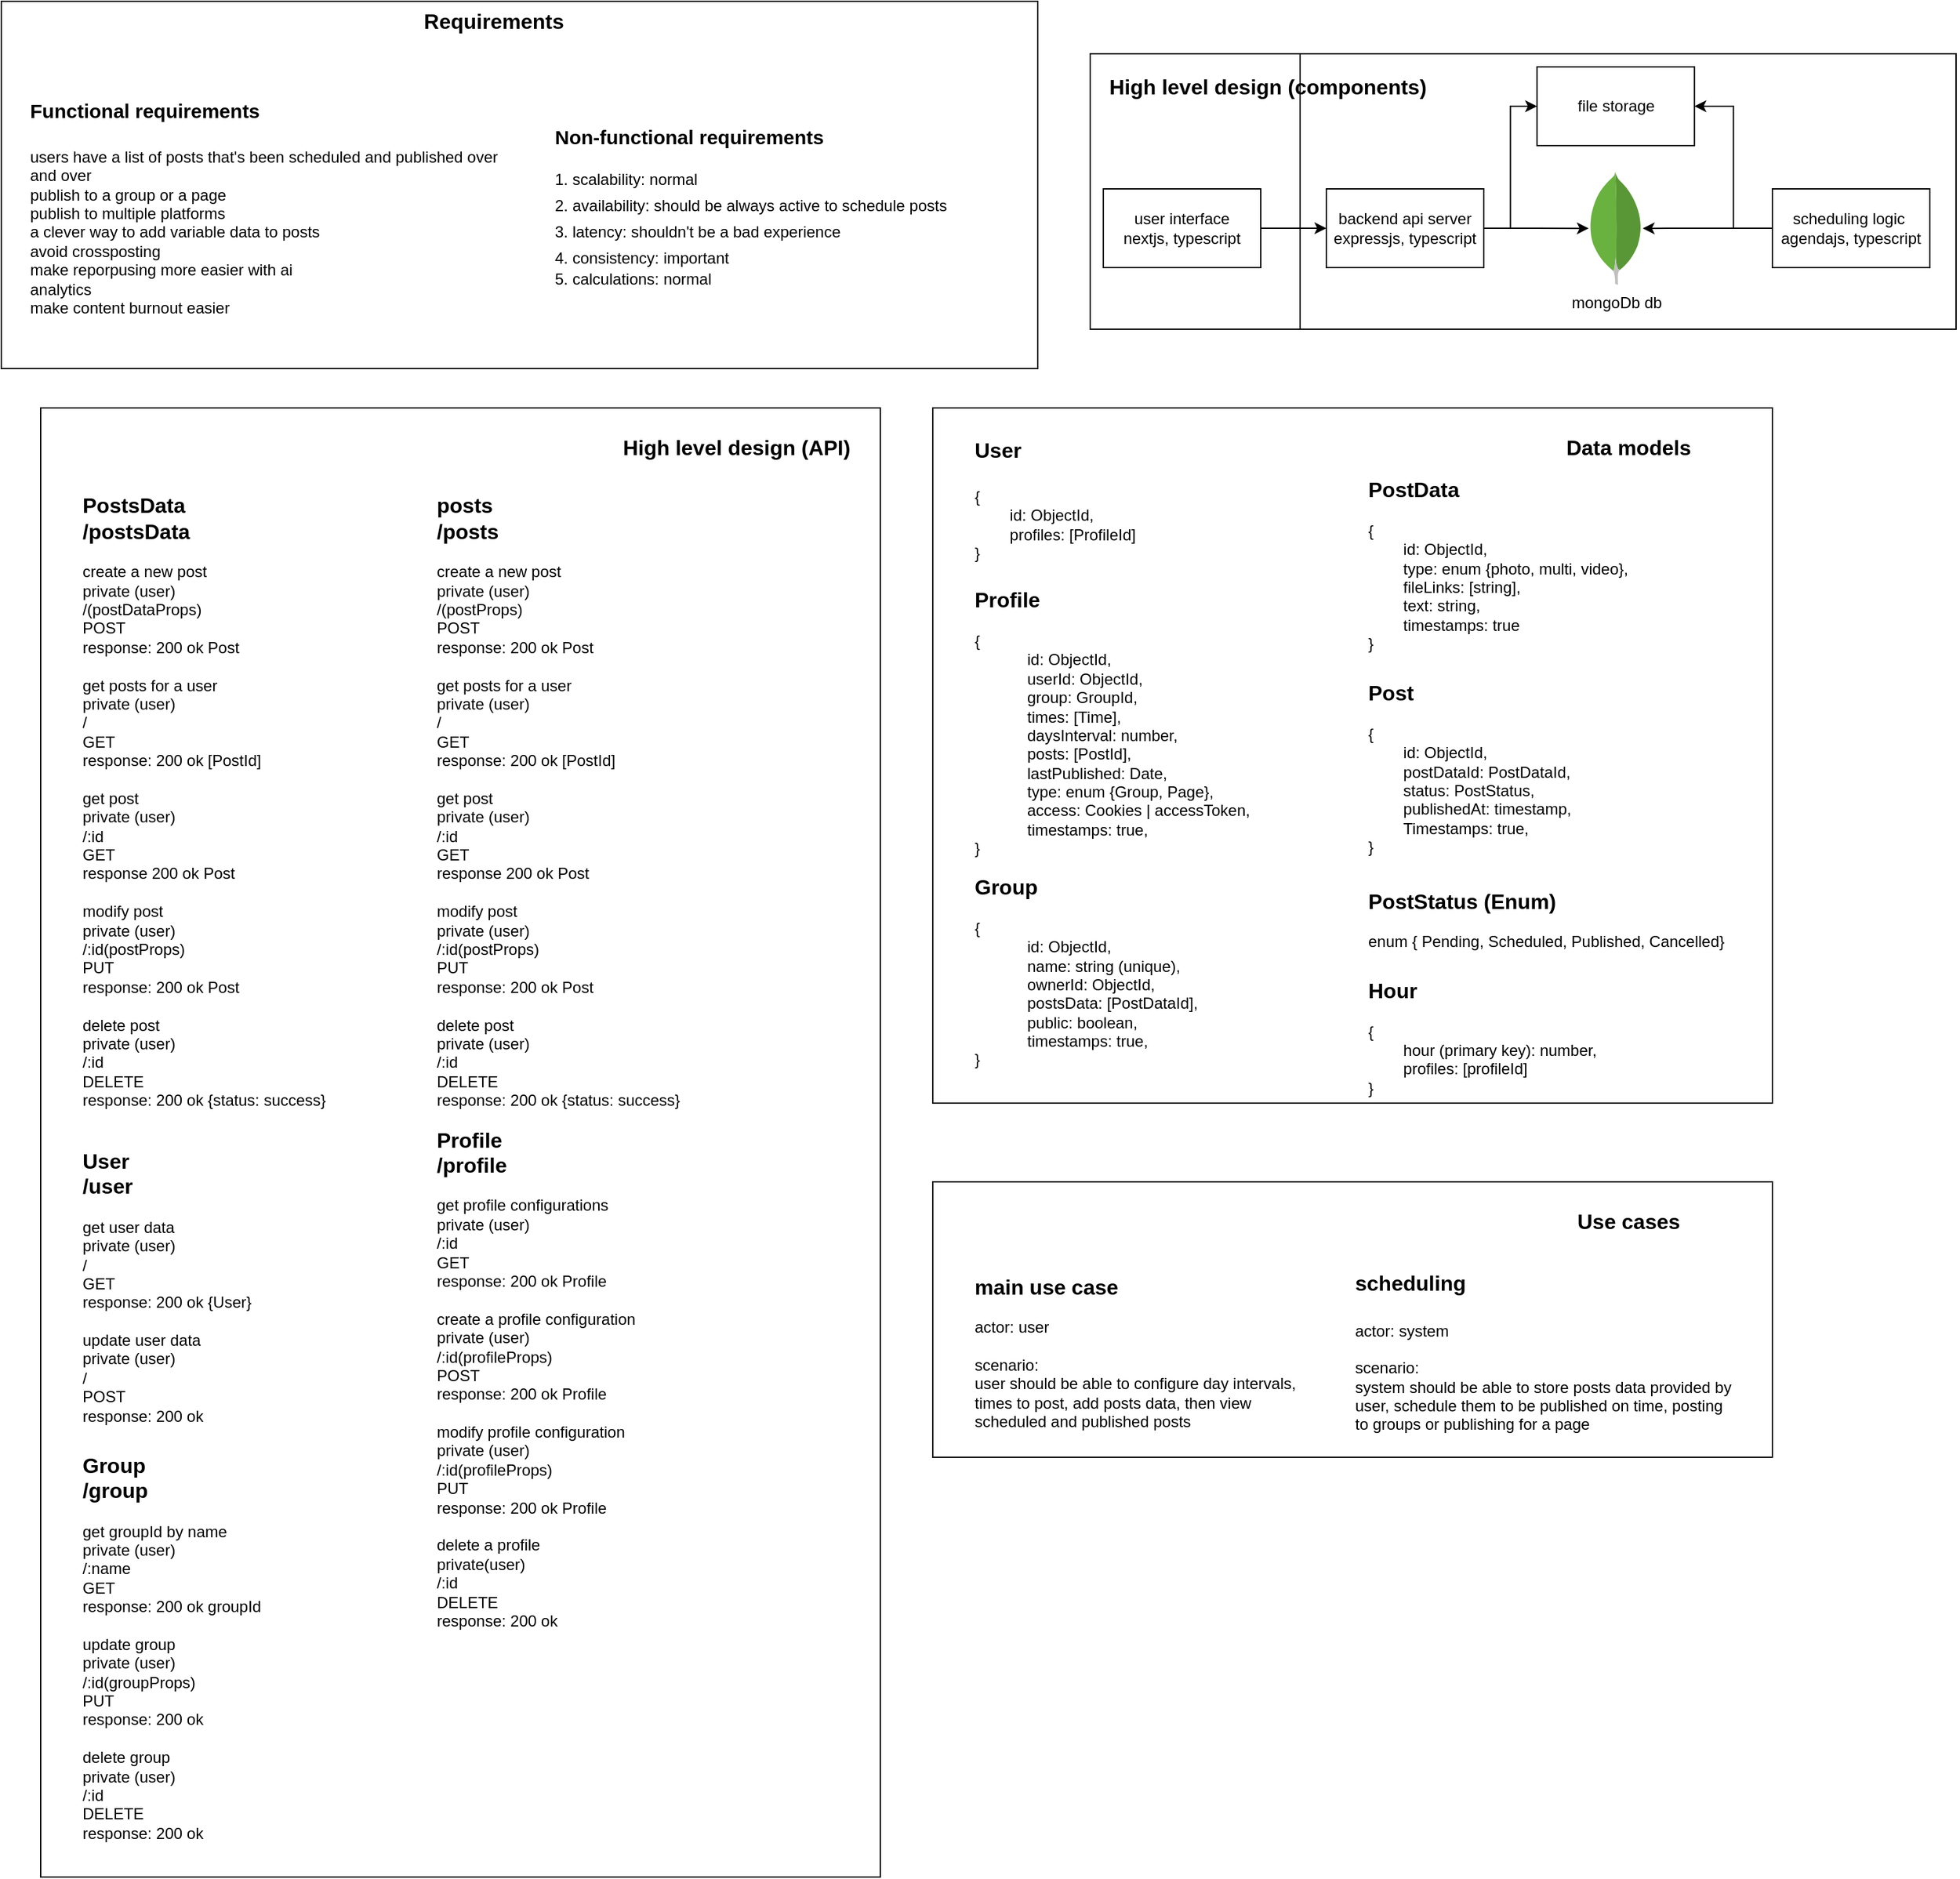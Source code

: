 <mxfile version="26.0.14" pages="4">
  <diagram name="high-level" id="dyGFYiwu21GuJYuzSbeo">
    <mxGraphModel dx="1750" dy="870" grid="1" gridSize="10" guides="1" tooltips="1" connect="1" arrows="1" fold="1" page="1" pageScale="1" pageWidth="850" pageHeight="1100" math="0" shadow="0">
      <root>
        <mxCell id="0" />
        <mxCell id="1" parent="0" />
        <mxCell id="Nc96AKdkwotpxMe6lG0i-1" value="" style="group" parent="1" vertex="1" connectable="0">
          <mxGeometry x="850" y="80" width="662" height="210" as="geometry" />
        </mxCell>
        <mxCell id="Nc96AKdkwotpxMe6lG0i-2" value="" style="whiteSpace=wrap;html=1;fontSize=11;" parent="Nc96AKdkwotpxMe6lG0i-1" vertex="1">
          <mxGeometry width="660" height="210" as="geometry" />
        </mxCell>
        <mxCell id="6oFidEdbezT0QK7CSQeC-1" value="" style="whiteSpace=wrap;html=1;fontSize=10;" parent="Nc96AKdkwotpxMe6lG0i-1" vertex="1">
          <mxGeometry x="160" width="500" height="210" as="geometry" />
        </mxCell>
        <mxCell id="Nc96AKdkwotpxMe6lG0i-3" style="edgeStyle=orthogonalEdgeStyle;rounded=0;orthogonalLoop=1;jettySize=auto;html=1;exitX=1;exitY=0.5;exitDx=0;exitDy=0;entryX=0;entryY=0.5;entryDx=0;entryDy=0;" parent="Nc96AKdkwotpxMe6lG0i-1" source="Nc96AKdkwotpxMe6lG0i-4" target="Nc96AKdkwotpxMe6lG0i-6" edge="1">
          <mxGeometry relative="1" as="geometry" />
        </mxCell>
        <mxCell id="Nc96AKdkwotpxMe6lG0i-4" value="user interface&lt;div&gt;nextjs, typescript&lt;/div&gt;" style="rounded=0;whiteSpace=wrap;html=1;" parent="Nc96AKdkwotpxMe6lG0i-1" vertex="1">
          <mxGeometry x="10" y="103" width="120" height="60" as="geometry" />
        </mxCell>
        <mxCell id="Nc96AKdkwotpxMe6lG0i-5" style="edgeStyle=orthogonalEdgeStyle;rounded=0;orthogonalLoop=1;jettySize=auto;html=1;exitX=1;exitY=0.5;exitDx=0;exitDy=0;" parent="Nc96AKdkwotpxMe6lG0i-1" source="Nc96AKdkwotpxMe6lG0i-6" target="Nc96AKdkwotpxMe6lG0i-7" edge="1">
          <mxGeometry relative="1" as="geometry" />
        </mxCell>
        <mxCell id="Nc96AKdkwotpxMe6lG0i-47" style="edgeStyle=orthogonalEdgeStyle;rounded=0;orthogonalLoop=1;jettySize=auto;html=1;exitX=1;exitY=0.5;exitDx=0;exitDy=0;entryX=0;entryY=0.5;entryDx=0;entryDy=0;" parent="Nc96AKdkwotpxMe6lG0i-1" source="Nc96AKdkwotpxMe6lG0i-6" target="Nc96AKdkwotpxMe6lG0i-46" edge="1">
          <mxGeometry relative="1" as="geometry" />
        </mxCell>
        <mxCell id="Nc96AKdkwotpxMe6lG0i-6" value="backend api server&lt;div&gt;expressjs, typescript&lt;/div&gt;" style="rounded=0;whiteSpace=wrap;html=1;" parent="Nc96AKdkwotpxMe6lG0i-1" vertex="1">
          <mxGeometry x="180" y="103" width="120" height="60" as="geometry" />
        </mxCell>
        <mxCell id="Nc96AKdkwotpxMe6lG0i-7" value="mongoDb db" style="dashed=0;outlineConnect=0;html=1;align=center;labelPosition=center;verticalLabelPosition=bottom;verticalAlign=top;shape=mxgraph.weblogos.mongodb" parent="Nc96AKdkwotpxMe6lG0i-1" vertex="1">
          <mxGeometry x="380" y="90" width="41.2" height="86.2" as="geometry" />
        </mxCell>
        <mxCell id="Nc96AKdkwotpxMe6lG0i-8" value="&lt;font style=&quot;font-size: 16px;&quot;&gt;&lt;b&gt;High level design (components)&lt;/b&gt;&lt;/font&gt;" style="text;html=1;align=center;verticalAlign=middle;resizable=0;points=[];autosize=1;strokeColor=none;fillColor=none;" parent="Nc96AKdkwotpxMe6lG0i-1" vertex="1">
          <mxGeometry y="10" width="270" height="30" as="geometry" />
        </mxCell>
        <mxCell id="Nc96AKdkwotpxMe6lG0i-45" style="edgeStyle=orthogonalEdgeStyle;rounded=0;orthogonalLoop=1;jettySize=auto;html=1;" parent="Nc96AKdkwotpxMe6lG0i-1" source="Nc96AKdkwotpxMe6lG0i-44" target="Nc96AKdkwotpxMe6lG0i-7" edge="1">
          <mxGeometry relative="1" as="geometry" />
        </mxCell>
        <mxCell id="Nc96AKdkwotpxMe6lG0i-48" style="edgeStyle=orthogonalEdgeStyle;rounded=0;orthogonalLoop=1;jettySize=auto;html=1;exitX=0;exitY=0.5;exitDx=0;exitDy=0;entryX=1;entryY=0.5;entryDx=0;entryDy=0;" parent="Nc96AKdkwotpxMe6lG0i-1" source="Nc96AKdkwotpxMe6lG0i-44" target="Nc96AKdkwotpxMe6lG0i-46" edge="1">
          <mxGeometry relative="1" as="geometry" />
        </mxCell>
        <mxCell id="Nc96AKdkwotpxMe6lG0i-44" value="&lt;div data--h-bstatus=&quot;0OBSERVED&quot;&gt;scheduling logic&amp;nbsp;&lt;/div&gt;&lt;div data--h-bstatus=&quot;0OBSERVED&quot;&gt;agendajs, typescript&lt;/div&gt;" style="rounded=0;whiteSpace=wrap;html=1;" parent="Nc96AKdkwotpxMe6lG0i-1" vertex="1">
          <mxGeometry x="520" y="103" width="120" height="60" as="geometry" />
        </mxCell>
        <mxCell id="Nc96AKdkwotpxMe6lG0i-46" value="file storage" style="rounded=0;whiteSpace=wrap;html=1;" parent="Nc96AKdkwotpxMe6lG0i-1" vertex="1">
          <mxGeometry x="340.6" y="10" width="120" height="60" as="geometry" />
        </mxCell>
        <mxCell id="Nc96AKdkwotpxMe6lG0i-9" value="" style="group" parent="1" vertex="1" connectable="0">
          <mxGeometry x="50" y="350" width="640" height="1120" as="geometry" />
        </mxCell>
        <mxCell id="Nc96AKdkwotpxMe6lG0i-10" value="" style="whiteSpace=wrap;html=1;fontSize=11;" parent="Nc96AKdkwotpxMe6lG0i-9" vertex="1">
          <mxGeometry width="640" height="1120" as="geometry" />
        </mxCell>
        <mxCell id="Nc96AKdkwotpxMe6lG0i-11" value="&lt;div data--h-bstatus=&quot;0OBSERVED&quot;&gt;&lt;span data--h-bstatus=&quot;0OBSERVED&quot; style=&quot;font-size: 16px;&quot;&gt;&lt;b data--h-bstatus=&quot;0OBSERVED&quot;&gt;PostsData&lt;/b&gt;&lt;/span&gt;&lt;/div&gt;&lt;font data--h-bstatus=&quot;0OBSERVED&quot; style=&quot;font-size: 16px;&quot;&gt;&lt;b data--h-bstatus=&quot;0OBSERVED&quot;&gt;/postsData&lt;/b&gt;&lt;/font&gt;&lt;div data--h-bstatus=&quot;0OBSERVED&quot;&gt;&lt;br data--h-bstatus=&quot;0OBSERVED&quot;&gt;&lt;/div&gt;&lt;div data--h-bstatus=&quot;0OBSERVED&quot;&gt;create a new post&lt;/div&gt;&lt;div data--h-bstatus=&quot;0OBSERVED&quot;&gt;private (user)&lt;/div&gt;&lt;div data--h-bstatus=&quot;0OBSERVED&quot;&gt;/(postDataProps)&lt;/div&gt;&lt;div data--h-bstatus=&quot;0OBSERVED&quot;&gt;POST&lt;/div&gt;&lt;div data--h-bstatus=&quot;0OBSERVED&quot;&gt;response: 200 ok Post&lt;/div&gt;&lt;div data--h-bstatus=&quot;0OBSERVED&quot;&gt;&lt;br data--h-bstatus=&quot;0OBSERVED&quot;&gt;&lt;/div&gt;&lt;div data--h-bstatus=&quot;0OBSERVED&quot;&gt;&lt;span data--h-bstatus=&quot;0OBSERVED&quot; style=&quot;background-color: transparent; color: light-dark(rgb(0, 0, 0), rgb(255, 255, 255));&quot;&gt;get posts for a user&lt;/span&gt;&lt;/div&gt;&lt;div data--h-bstatus=&quot;0OBSERVED&quot;&gt;&lt;span data--h-bstatus=&quot;0OBSERVED&quot; style=&quot;background-color: transparent; color: light-dark(rgb(0, 0, 0), rgb(255, 255, 255));&quot;&gt;private (user)&lt;/span&gt;&lt;/div&gt;&lt;div data--h-bstatus=&quot;0OBSERVED&quot;&gt;/&lt;/div&gt;&lt;div data--h-bstatus=&quot;0OBSERVED&quot;&gt;GET&lt;/div&gt;&lt;div data--h-bstatus=&quot;0OBSERVED&quot;&gt;response: 200 ok [PostId]&lt;/div&gt;&lt;div data--h-bstatus=&quot;0OBSERVED&quot;&gt;&lt;br data--h-bstatus=&quot;0OBSERVED&quot;&gt;&lt;/div&gt;&lt;div data--h-bstatus=&quot;0OBSERVED&quot;&gt;get post&lt;/div&gt;&lt;div data--h-bstatus=&quot;0OBSERVED&quot;&gt;private (user)&lt;/div&gt;&lt;div data--h-bstatus=&quot;0OBSERVED&quot;&gt;/:id&lt;/div&gt;&lt;div data--h-bstatus=&quot;0OBSERVED&quot;&gt;GET&lt;/div&gt;&lt;div data--h-bstatus=&quot;0OBSERVED&quot;&gt;response 200 ok Post&lt;/div&gt;&lt;div data--h-bstatus=&quot;0OBSERVED&quot;&gt;&lt;br data--h-bstatus=&quot;0OBSERVED&quot;&gt;&lt;/div&gt;&lt;div data--h-bstatus=&quot;0OBSERVED&quot;&gt;modify post&lt;/div&gt;&lt;div data--h-bstatus=&quot;0OBSERVED&quot;&gt;private (user)&lt;/div&gt;&lt;div data--h-bstatus=&quot;0OBSERVED&quot;&gt;/:id(postProps)&lt;/div&gt;&lt;div data--h-bstatus=&quot;0OBSERVED&quot;&gt;PUT&lt;/div&gt;&lt;div data--h-bstatus=&quot;0OBSERVED&quot;&gt;response: 200 ok Post&lt;/div&gt;&lt;div data--h-bstatus=&quot;0OBSERVED&quot;&gt;&lt;br data--h-bstatus=&quot;0OBSERVED&quot;&gt;&lt;/div&gt;&lt;div data--h-bstatus=&quot;0OBSERVED&quot;&gt;delete post&lt;/div&gt;&lt;div data--h-bstatus=&quot;0OBSERVED&quot;&gt;private (user)&lt;/div&gt;&lt;div data--h-bstatus=&quot;0OBSERVED&quot;&gt;/:id&lt;/div&gt;&lt;div data--h-bstatus=&quot;0OBSERVED&quot;&gt;DELETE&lt;/div&gt;&lt;div data--h-bstatus=&quot;0OBSERVED&quot;&gt;response: 200 ok {status: success}&lt;/div&gt;" style="text;html=1;align=left;verticalAlign=middle;resizable=0;points=[];autosize=1;strokeColor=none;fillColor=none;" parent="Nc96AKdkwotpxMe6lG0i-9" vertex="1">
          <mxGeometry x="30" y="60" width="210" height="480" as="geometry" />
        </mxCell>
        <mxCell id="Nc96AKdkwotpxMe6lG0i-13" value="&lt;font style=&quot;font-size: 16px;&quot;&gt;&lt;b&gt;High level design (API)&lt;/b&gt;&lt;/font&gt;" style="text;html=1;align=center;verticalAlign=middle;resizable=0;points=[];autosize=1;strokeColor=none;fillColor=none;" parent="Nc96AKdkwotpxMe6lG0i-9" vertex="1">
          <mxGeometry x="430" y="15" width="200" height="30" as="geometry" />
        </mxCell>
        <mxCell id="Nc96AKdkwotpxMe6lG0i-49" value="&lt;div data--h-bstatus=&quot;0OBSERVED&quot;&gt;&lt;span data--h-bstatus=&quot;0OBSERVED&quot; style=&quot;font-size: 16px;&quot;&gt;&lt;b data--h-bstatus=&quot;0OBSERVED&quot;&gt;Profile&lt;/b&gt;&lt;/span&gt;&lt;/div&gt;&lt;div data--h-bstatus=&quot;0OBSERVED&quot;&gt;&lt;b style=&quot;font-size: 16px; background-color: transparent; color: light-dark(rgb(0, 0, 0), rgb(255, 255, 255));&quot; data--h-bstatus=&quot;0OBSERVED&quot;&gt;/profile&lt;/b&gt;&lt;/div&gt;&lt;div data--h-bstatus=&quot;0OBSERVED&quot;&gt;&lt;br data--h-bstatus=&quot;0OBSERVED&quot;&gt;&lt;/div&gt;&lt;div data--h-bstatus=&quot;0OBSERVED&quot;&gt;get profile configurations&lt;/div&gt;&lt;div data--h-bstatus=&quot;0OBSERVED&quot;&gt;&lt;span data--h-bstatus=&quot;0OBSERVED&quot; style=&quot;background-color: transparent; color: light-dark(rgb(0, 0, 0), rgb(255, 255, 255));&quot;&gt;private (user)&lt;/span&gt;&lt;/div&gt;&lt;div data--h-bstatus=&quot;0OBSERVED&quot;&gt;/:id&lt;/div&gt;&lt;div data--h-bstatus=&quot;0OBSERVED&quot;&gt;GET&lt;/div&gt;&lt;div data--h-bstatus=&quot;0OBSERVED&quot;&gt;response: 200 ok Profile&lt;/div&gt;&lt;div data--h-bstatus=&quot;0OBSERVED&quot;&gt;&lt;br data--h-bstatus=&quot;0OBSERVED&quot;&gt;&lt;/div&gt;&lt;div data--h-bstatus=&quot;0OBSERVED&quot;&gt;create a profile configuration&lt;/div&gt;&lt;div data--h-bstatus=&quot;0OBSERVED&quot;&gt;private (user)&lt;/div&gt;&lt;div data--h-bstatus=&quot;0OBSERVED&quot;&gt;/:id(profileProps)&lt;/div&gt;&lt;div data--h-bstatus=&quot;0OBSERVED&quot;&gt;POST&lt;/div&gt;&lt;div data--h-bstatus=&quot;0OBSERVED&quot;&gt;response: 200 ok Profile&lt;/div&gt;&lt;div data--h-bstatus=&quot;0OBSERVED&quot;&gt;&lt;br data--h-bstatus=&quot;0OBSERVED&quot;&gt;&lt;/div&gt;&lt;div data--h-bstatus=&quot;0OBSERVED&quot;&gt;&lt;div data--h-bstatus=&quot;0OBSERVED&quot;&gt;modify profile configuration&lt;/div&gt;&lt;div data--h-bstatus=&quot;0OBSERVED&quot;&gt;private (user)&lt;/div&gt;&lt;div data--h-bstatus=&quot;0OBSERVED&quot;&gt;/:id(profileProps)&lt;/div&gt;&lt;div data--h-bstatus=&quot;0OBSERVED&quot;&gt;PUT&lt;/div&gt;&lt;div data--h-bstatus=&quot;0OBSERVED&quot;&gt;response: 200 ok Profile&lt;/div&gt;&lt;div data--h-bstatus=&quot;0OBSERVED&quot;&gt;&lt;br data--h-bstatus=&quot;0OBSERVED&quot;&gt;&lt;/div&gt;&lt;div data--h-bstatus=&quot;0OBSERVED&quot;&gt;delete a profile&lt;/div&gt;&lt;div data--h-bstatus=&quot;0OBSERVED&quot;&gt;private(user)&lt;/div&gt;&lt;div data--h-bstatus=&quot;0OBSERVED&quot;&gt;/:id&lt;/div&gt;&lt;div data--h-bstatus=&quot;0OBSERVED&quot;&gt;DELETE&lt;/div&gt;&lt;div data--h-bstatus=&quot;0OBSERVED&quot;&gt;response: 200 ok&lt;/div&gt;&lt;/div&gt;" style="text;html=1;align=left;verticalAlign=middle;resizable=0;points=[];autosize=1;strokeColor=none;fillColor=none;" parent="Nc96AKdkwotpxMe6lG0i-9" vertex="1">
          <mxGeometry x="300" y="540" width="170" height="400" as="geometry" />
        </mxCell>
        <mxCell id="Nc96AKdkwotpxMe6lG0i-50" value="&lt;div data--h-bstatus=&quot;0OBSERVED&quot;&gt;&lt;b style=&quot;background-color: transparent; color: light-dark(rgb(0, 0, 0), rgb(255, 255, 255)); font-size: 16px;&quot; data--h-bstatus=&quot;0OBSERVED&quot;&gt;User&lt;/b&gt;&lt;/div&gt;&lt;div data--h-bstatus=&quot;0OBSERVED&quot;&gt;&lt;b style=&quot;background-color: transparent; color: light-dark(rgb(0, 0, 0), rgb(255, 255, 255)); font-size: 16px;&quot; data--h-bstatus=&quot;0OBSERVED&quot;&gt;/user&lt;/b&gt;&lt;/div&gt;&lt;div data--h-bstatus=&quot;0OBSERVED&quot;&gt;&lt;br data--h-bstatus=&quot;0OBSERVED&quot;&gt;&lt;/div&gt;&lt;div data--h-bstatus=&quot;0OBSERVED&quot;&gt;get user data&lt;/div&gt;&lt;div data--h-bstatus=&quot;0OBSERVED&quot;&gt;&lt;span data--h-bstatus=&quot;0OBSERVED&quot; style=&quot;background-color: transparent; color: light-dark(rgb(0, 0, 0), rgb(255, 255, 255));&quot;&gt;private (user)&lt;/span&gt;&lt;/div&gt;&lt;div data--h-bstatus=&quot;0OBSERVED&quot;&gt;/&lt;/div&gt;&lt;div data--h-bstatus=&quot;0OBSERVED&quot;&gt;GET&lt;/div&gt;&lt;div data--h-bstatus=&quot;0OBSERVED&quot;&gt;response: 200 ok {User}&lt;/div&gt;&lt;div data--h-bstatus=&quot;0OBSERVED&quot;&gt;&lt;br data--h-bstatus=&quot;0OBSERVED&quot;&gt;&lt;/div&gt;&lt;div data--h-bstatus=&quot;0OBSERVED&quot;&gt;update user data&lt;/div&gt;&lt;div data--h-bstatus=&quot;0OBSERVED&quot;&gt;private (user)&lt;/div&gt;&lt;div data--h-bstatus=&quot;0OBSERVED&quot;&gt;/&lt;/div&gt;&lt;div data--h-bstatus=&quot;0OBSERVED&quot;&gt;POST&lt;/div&gt;&lt;div data--h-bstatus=&quot;0OBSERVED&quot;&gt;response: 200 ok&lt;/div&gt;" style="text;html=1;align=left;verticalAlign=middle;resizable=0;points=[];autosize=1;strokeColor=none;fillColor=none;" parent="Nc96AKdkwotpxMe6lG0i-9" vertex="1">
          <mxGeometry x="30" y="560" width="150" height="220" as="geometry" />
        </mxCell>
        <mxCell id="Nc96AKdkwotpxMe6lG0i-53" value="&lt;div data--h-bstatus=&quot;0OBSERVED&quot;&gt;&lt;span data--h-bstatus=&quot;0OBSERVED&quot; style=&quot;font-size: 16px;&quot;&gt;&lt;b data--h-bstatus=&quot;0OBSERVED&quot;&gt;posts&lt;/b&gt;&lt;/span&gt;&lt;/div&gt;&lt;font data--h-bstatus=&quot;0OBSERVED&quot; style=&quot;font-size: 16px;&quot;&gt;&lt;b data--h-bstatus=&quot;0OBSERVED&quot;&gt;/posts&lt;/b&gt;&lt;/font&gt;&lt;div data--h-bstatus=&quot;0OBSERVED&quot;&gt;&lt;br data--h-bstatus=&quot;0OBSERVED&quot;&gt;&lt;/div&gt;&lt;div data--h-bstatus=&quot;0OBSERVED&quot;&gt;create a new post&lt;/div&gt;&lt;div data--h-bstatus=&quot;0OBSERVED&quot;&gt;private (user)&lt;/div&gt;&lt;div data--h-bstatus=&quot;0OBSERVED&quot;&gt;/(postProps)&lt;/div&gt;&lt;div data--h-bstatus=&quot;0OBSERVED&quot;&gt;POST&lt;/div&gt;&lt;div data--h-bstatus=&quot;0OBSERVED&quot;&gt;response: 200 ok Post&lt;/div&gt;&lt;div data--h-bstatus=&quot;0OBSERVED&quot;&gt;&lt;br data--h-bstatus=&quot;0OBSERVED&quot;&gt;&lt;/div&gt;&lt;div data--h-bstatus=&quot;0OBSERVED&quot;&gt;&lt;span data--h-bstatus=&quot;0OBSERVED&quot; style=&quot;background-color: transparent; color: light-dark(rgb(0, 0, 0), rgb(255, 255, 255));&quot;&gt;get posts for a user&lt;/span&gt;&lt;/div&gt;&lt;div data--h-bstatus=&quot;0OBSERVED&quot;&gt;&lt;span data--h-bstatus=&quot;0OBSERVED&quot; style=&quot;background-color: transparent; color: light-dark(rgb(0, 0, 0), rgb(255, 255, 255));&quot;&gt;private (user)&lt;/span&gt;&lt;/div&gt;&lt;div data--h-bstatus=&quot;0OBSERVED&quot;&gt;/&lt;/div&gt;&lt;div data--h-bstatus=&quot;0OBSERVED&quot;&gt;GET&lt;/div&gt;&lt;div data--h-bstatus=&quot;0OBSERVED&quot;&gt;response: 200 ok [PostId]&lt;/div&gt;&lt;div data--h-bstatus=&quot;0OBSERVED&quot;&gt;&lt;br data--h-bstatus=&quot;0OBSERVED&quot;&gt;&lt;/div&gt;&lt;div data--h-bstatus=&quot;0OBSERVED&quot;&gt;get post&lt;/div&gt;&lt;div data--h-bstatus=&quot;0OBSERVED&quot;&gt;private (user)&lt;/div&gt;&lt;div data--h-bstatus=&quot;0OBSERVED&quot;&gt;/:id&lt;/div&gt;&lt;div data--h-bstatus=&quot;0OBSERVED&quot;&gt;GET&lt;/div&gt;&lt;div data--h-bstatus=&quot;0OBSERVED&quot;&gt;response 200 ok Post&lt;/div&gt;&lt;div data--h-bstatus=&quot;0OBSERVED&quot;&gt;&lt;br data--h-bstatus=&quot;0OBSERVED&quot;&gt;&lt;/div&gt;&lt;div data--h-bstatus=&quot;0OBSERVED&quot;&gt;modify post&lt;/div&gt;&lt;div data--h-bstatus=&quot;0OBSERVED&quot;&gt;private (user)&lt;/div&gt;&lt;div data--h-bstatus=&quot;0OBSERVED&quot;&gt;/:id(postProps)&lt;/div&gt;&lt;div data--h-bstatus=&quot;0OBSERVED&quot;&gt;PUT&lt;/div&gt;&lt;div data--h-bstatus=&quot;0OBSERVED&quot;&gt;response: 200 ok Post&lt;/div&gt;&lt;div data--h-bstatus=&quot;0OBSERVED&quot;&gt;&lt;br data--h-bstatus=&quot;0OBSERVED&quot;&gt;&lt;/div&gt;&lt;div data--h-bstatus=&quot;0OBSERVED&quot;&gt;delete post&lt;/div&gt;&lt;div data--h-bstatus=&quot;0OBSERVED&quot;&gt;private (user)&lt;/div&gt;&lt;div data--h-bstatus=&quot;0OBSERVED&quot;&gt;/:id&lt;/div&gt;&lt;div data--h-bstatus=&quot;0OBSERVED&quot;&gt;DELETE&lt;/div&gt;&lt;div data--h-bstatus=&quot;0OBSERVED&quot;&gt;response: 200 ok {status: success}&lt;/div&gt;" style="text;html=1;align=left;verticalAlign=middle;resizable=0;points=[];autosize=1;strokeColor=none;fillColor=none;" parent="Nc96AKdkwotpxMe6lG0i-9" vertex="1">
          <mxGeometry x="300" y="60" width="210" height="480" as="geometry" />
        </mxCell>
        <mxCell id="jAhRFScy9EEFoIOksLYV-3" value="&lt;div data--h-bstatus=&quot;0OBSERVED&quot;&gt;&lt;span data--h-bstatus=&quot;0OBSERVED&quot; style=&quot;font-size: 16px;&quot;&gt;&lt;b data--h-bstatus=&quot;0OBSERVED&quot;&gt;Group&lt;/b&gt;&lt;/span&gt;&lt;/div&gt;&lt;div data--h-bstatus=&quot;0OBSERVED&quot;&gt;&lt;b style=&quot;background-color: transparent; color: light-dark(rgb(0, 0, 0), rgb(255, 255, 255)); font-size: 16px;&quot; data--h-bstatus=&quot;0OBSERVED&quot;&gt;/group&lt;/b&gt;&lt;/div&gt;&lt;div data--h-bstatus=&quot;0OBSERVED&quot;&gt;&lt;br data--h-bstatus=&quot;0OBSERVED&quot;&gt;&lt;/div&gt;&lt;div data--h-bstatus=&quot;0OBSERVED&quot;&gt;&lt;span data--h-bstatus=&quot;0OBSERVED&quot; style=&quot;background-color: transparent; color: light-dark(rgb(0, 0, 0), rgb(255, 255, 255));&quot;&gt;get groupId by name&lt;/span&gt;&lt;/div&gt;&lt;div data--h-bstatus=&quot;0OBSERVED&quot;&gt;&lt;span data--h-bstatus=&quot;0OBSERVED&quot; style=&quot;background-color: transparent; color: light-dark(rgb(0, 0, 0), rgb(255, 255, 255));&quot;&gt;private (user)&lt;/span&gt;&lt;/div&gt;&lt;div data--h-bstatus=&quot;0OBSERVED&quot;&gt;/:name&lt;/div&gt;&lt;div data--h-bstatus=&quot;0OBSERVED&quot;&gt;GET&lt;/div&gt;&lt;div data--h-bstatus=&quot;0OBSERVED&quot;&gt;response: 200 ok groupId&lt;/div&gt;&lt;div data--h-bstatus=&quot;0OBSERVED&quot;&gt;&lt;br data--h-bstatus=&quot;0OBSERVED&quot;&gt;&lt;/div&gt;&lt;div data--h-bstatus=&quot;0OBSERVED&quot;&gt;update group&lt;/div&gt;&lt;div data--h-bstatus=&quot;0OBSERVED&quot;&gt;private (user)&lt;/div&gt;&lt;div data--h-bstatus=&quot;0OBSERVED&quot;&gt;/:id(groupProps)&lt;/div&gt;&lt;div data--h-bstatus=&quot;0OBSERVED&quot;&gt;PUT&lt;/div&gt;&lt;div data--h-bstatus=&quot;0OBSERVED&quot;&gt;response: 200 ok&lt;/div&gt;&lt;div data--h-bstatus=&quot;0OBSERVED&quot;&gt;&lt;br data--h-bstatus=&quot;0OBSERVED&quot;&gt;&lt;/div&gt;&lt;div data--h-bstatus=&quot;0OBSERVED&quot;&gt;delete group&lt;/div&gt;&lt;div data--h-bstatus=&quot;0OBSERVED&quot;&gt;private (user)&lt;/div&gt;&lt;div data--h-bstatus=&quot;0OBSERVED&quot;&gt;/:id&lt;/div&gt;&lt;div data--h-bstatus=&quot;0OBSERVED&quot;&gt;DELETE&lt;/div&gt;&lt;div data--h-bstatus=&quot;0OBSERVED&quot;&gt;response: 200 ok&lt;/div&gt;" style="text;html=1;align=left;verticalAlign=middle;resizable=0;points=[];autosize=1;strokeColor=none;fillColor=none;" vertex="1" parent="Nc96AKdkwotpxMe6lG0i-9">
          <mxGeometry x="30" y="790" width="160" height="310" as="geometry" />
        </mxCell>
        <mxCell id="Nc96AKdkwotpxMe6lG0i-18" value="" style="group" parent="1" vertex="1" connectable="0">
          <mxGeometry x="20" y="40" width="790" height="290" as="geometry" />
        </mxCell>
        <mxCell id="Nc96AKdkwotpxMe6lG0i-19" value="" style="whiteSpace=wrap;html=1;fontSize=11;" parent="Nc96AKdkwotpxMe6lG0i-18" vertex="1">
          <mxGeometry width="790" height="280" as="geometry" />
        </mxCell>
        <mxCell id="Nc96AKdkwotpxMe6lG0i-20" value="&lt;h1 data--h-bstatus=&quot;0OBSERVED&quot; style=&quot;margin-top: 0px;&quot;&gt;&lt;span data--h-bstatus=&quot;0OBSERVED&quot; style=&quot;background-color: transparent; color: light-dark(rgb(0, 0, 0), rgb(255, 255, 255));&quot;&gt;&lt;font data--h-bstatus=&quot;0OBSERVED&quot; style=&quot;font-size: 15px;&quot;&gt;Functional requirements&lt;/font&gt;&lt;/span&gt;&lt;/h1&gt;&lt;div data--h-bstatus=&quot;0OBSERVED&quot;&gt;&lt;span data--h-bstatus=&quot;0OBSERVED&quot; style=&quot;font-size: 12px; font-weight: 400; background-color: transparent; color: light-dark(rgb(0, 0, 0), rgb(255, 255, 255)); line-height: 100%;&quot;&gt;users have a list of posts that&#39;s been scheduled and published over and over&lt;/span&gt;&lt;/div&gt;&lt;div data--h-bstatus=&quot;0OBSERVED&quot;&gt;&lt;span data--h-bstatus=&quot;0OBSERVED&quot; style=&quot;font-size: 12px; font-weight: 400; background-color: transparent; color: light-dark(rgb(0, 0, 0), rgb(255, 255, 255)); line-height: 100%;&quot;&gt;publish to a group or a page&lt;/span&gt;&lt;/div&gt;&lt;div data--h-bstatus=&quot;0OBSERVED&quot;&gt;&lt;span data--h-bstatus=&quot;0OBSERVED&quot; style=&quot;background-color: transparent; color: light-dark(rgb(0, 0, 0), rgb(255, 255, 255));&quot;&gt;publish to multiple platforms&lt;/span&gt;&lt;/div&gt;&lt;div data--h-bstatus=&quot;0OBSERVED&quot;&gt;a clever way to add variable data to posts&lt;/div&gt;&lt;div data--h-bstatus=&quot;0OBSERVED&quot;&gt;avoid crossposting&lt;/div&gt;&lt;div data--h-bstatus=&quot;0OBSERVED&quot;&gt;make reporpusing more easier with ai&lt;/div&gt;&lt;div data--h-bstatus=&quot;0OBSERVED&quot;&gt;analytics&lt;/div&gt;&lt;div data--h-bstatus=&quot;0OBSERVED&quot;&gt;make content burnout easier&lt;/div&gt;" style="text;html=1;whiteSpace=wrap;overflow=hidden;rounded=0;" parent="Nc96AKdkwotpxMe6lG0i-18" vertex="1">
          <mxGeometry x="20" y="60" width="370" height="190" as="geometry" />
        </mxCell>
        <mxCell id="Nc96AKdkwotpxMe6lG0i-21" value="&lt;h1 data--h-bstatus=&quot;0OBSERVED&quot; style=&quot;margin-top: 0px;&quot;&gt;&lt;span data--h-bstatus=&quot;0OBSERVED&quot; style=&quot;background-color: transparent; color: light-dark(rgb(0, 0, 0), rgb(255, 255, 255));&quot;&gt;&lt;font data--h-bstatus=&quot;0OBSERVED&quot; style=&quot;font-size: 15px;&quot;&gt;Non-functional requirements&lt;/font&gt;&lt;/span&gt;&lt;/h1&gt;&lt;h1 data--h-bstatus=&quot;0OBSERVED&quot; style=&quot;margin-top: 0px; line-height: 0%;&quot;&gt;&lt;span data--h-bstatus=&quot;0OBSERVED&quot; style=&quot;font-size: 12px; font-weight: 400;&quot;&gt;1. scalability: normal&lt;/span&gt;&lt;/h1&gt;&lt;h1 data--h-bstatus=&quot;0OBSERVED&quot; style=&quot;margin-top: 0px; line-height: 0%;&quot;&gt;&lt;span data--h-bstatus=&quot;0OBSERVED&quot; style=&quot;background-color: transparent; color: light-dark(rgb(0, 0, 0), rgb(255, 255, 255)); font-size: 12px; font-weight: 400;&quot;&gt;2. availability: should be always active to schedule posts&lt;/span&gt;&lt;/h1&gt;&lt;h1 data--h-bstatus=&quot;0OBSERVED&quot; style=&quot;margin-top: 0px; line-height: 0%;&quot;&gt;&lt;span data--h-bstatus=&quot;0OBSERVED&quot; style=&quot;background-color: transparent; color: light-dark(rgb(0, 0, 0), rgb(255, 255, 255)); font-size: 12px; font-weight: 400;&quot;&gt;3. latency: shouldn&#39;t be a bad experience&lt;/span&gt;&lt;/h1&gt;&lt;h1 data--h-bstatus=&quot;0OBSERVED&quot; style=&quot;margin-top: 0px; line-height: 0%;&quot;&gt;&lt;span data--h-bstatus=&quot;0OBSERVED&quot; style=&quot;background-color: transparent; color: light-dark(rgb(0, 0, 0), rgb(255, 255, 255)); font-size: 12px; font-weight: normal;&quot;&gt;4. consistency: important&lt;/span&gt;&lt;/h1&gt;&lt;div data--h-bstatus=&quot;0OBSERVED&quot; style=&quot;line-height: 0%;&quot;&gt;&lt;span data--h-bstatus=&quot;0OBSERVED&quot; style=&quot;background-color: transparent; color: light-dark(rgb(0, 0, 0), rgb(255, 255, 255));&quot;&gt;5. calculations: normal&lt;/span&gt;&lt;/div&gt;" style="text;html=1;whiteSpace=wrap;overflow=hidden;rounded=0;" parent="Nc96AKdkwotpxMe6lG0i-18" vertex="1">
          <mxGeometry x="420" y="80" width="350" height="150" as="geometry" />
        </mxCell>
        <mxCell id="Nc96AKdkwotpxMe6lG0i-22" value="&lt;font style=&quot;font-size: 16px;&quot;&gt;&lt;b&gt;Requirements&lt;/b&gt;&lt;/font&gt;" style="text;html=1;align=center;verticalAlign=middle;resizable=0;points=[];autosize=1;strokeColor=none;fillColor=none;" parent="Nc96AKdkwotpxMe6lG0i-18" vertex="1">
          <mxGeometry x="310" width="130" height="30" as="geometry" />
        </mxCell>
        <mxCell id="Nc96AKdkwotpxMe6lG0i-36" value="" style="group" parent="1" vertex="1" connectable="0">
          <mxGeometry x="730" y="940" width="640" height="214" as="geometry" />
        </mxCell>
        <mxCell id="Nc96AKdkwotpxMe6lG0i-37" value="" style="whiteSpace=wrap;html=1;fontSize=11;" parent="Nc96AKdkwotpxMe6lG0i-36" vertex="1">
          <mxGeometry width="640" height="210" as="geometry" />
        </mxCell>
        <mxCell id="Nc96AKdkwotpxMe6lG0i-38" value="&lt;div data--h-bstatus=&quot;0OBSERVED&quot;&gt;&lt;b data--h-bstatus=&quot;0OBSERVED&quot; style=&quot;font-size: 16px; background-color: transparent; color: light-dark(rgb(0, 0, 0), rgb(255, 255, 255));&quot;&gt;main use case&lt;/b&gt;&lt;/div&gt;&lt;div data--h-bstatus=&quot;0OBSERVED&quot;&gt;&lt;br data--h-bstatus=&quot;0OBSERVED&quot;&gt;&lt;/div&gt;&lt;div data--h-bstatus=&quot;0OBSERVED&quot;&gt;actor: user&lt;/div&gt;&lt;div data--h-bstatus=&quot;0OBSERVED&quot;&gt;&lt;br data--h-bstatus=&quot;0OBSERVED&quot;&gt;&lt;/div&gt;&lt;div data--h-bstatus=&quot;0OBSERVED&quot;&gt;scenario:&lt;/div&gt;&lt;div data--h-bstatus=&quot;0OBSERVED&quot;&gt;user should be able to configure day intervals,&lt;/div&gt;&lt;div data--h-bstatus=&quot;0OBSERVED&quot;&gt;times&amp;nbsp;&lt;span data--h-bstatus=&quot;0OBSERVED&quot; style=&quot;background-color: transparent; color: light-dark(rgb(0, 0, 0), rgb(255, 255, 255));&quot;&gt;to post, add posts data, then view&amp;nbsp;&lt;/span&gt;&lt;/div&gt;&lt;div data--h-bstatus=&quot;0OBSERVED&quot;&gt;&lt;span data--h-bstatus=&quot;0OBSERVED&quot; style=&quot;background-color: transparent; color: light-dark(rgb(0, 0, 0), rgb(255, 255, 255));&quot;&gt;scheduled and&amp;nbsp;&lt;/span&gt;&lt;span data--h-bstatus=&quot;0OBSERVED&quot; style=&quot;background-color: transparent; color: light-dark(rgb(0, 0, 0), rgb(255, 255, 255));&quot;&gt;published posts&lt;/span&gt;&lt;/div&gt;" style="text;html=1;align=left;verticalAlign=middle;resizable=0;points=[];autosize=1;strokeColor=none;fillColor=none;" parent="Nc96AKdkwotpxMe6lG0i-36" vertex="1">
          <mxGeometry x="30" y="65" width="270" height="130" as="geometry" />
        </mxCell>
        <mxCell id="Nc96AKdkwotpxMe6lG0i-39" value="&lt;font style=&quot;font-size: 16px;&quot;&gt;&lt;b&gt;Use cases&lt;/b&gt;&lt;/font&gt;" style="text;html=1;align=center;verticalAlign=middle;resizable=0;points=[];autosize=1;strokeColor=none;fillColor=none;" parent="Nc96AKdkwotpxMe6lG0i-36" vertex="1">
          <mxGeometry x="480" y="15" width="100" height="30" as="geometry" />
        </mxCell>
        <mxCell id="H-i4VCKOyVgDC0gI0cPH-2" value="&lt;div data--h-bstatus=&quot;0OBSERVED&quot;&gt;&lt;span data--h-bstatus=&quot;0OBSERVED&quot; style=&quot;font-size: 16px;&quot;&gt;&lt;b data--h-bstatus=&quot;0OBSERVED&quot;&gt;scheduling&lt;/b&gt;&lt;/span&gt;&lt;/div&gt;&lt;div data--h-bstatus=&quot;0OBSERVED&quot;&gt;&lt;span data--h-bstatus=&quot;0OBSERVED&quot; style=&quot;font-size: 16px;&quot;&gt;&lt;b data--h-bstatus=&quot;0OBSERVED&quot;&gt;&lt;br data--h-bstatus=&quot;0OBSERVED&quot;&gt;&lt;/b&gt;&lt;/span&gt;&lt;/div&gt;&lt;div data--h-bstatus=&quot;0OBSERVED&quot;&gt;actor: system&lt;/div&gt;&lt;div data--h-bstatus=&quot;0OBSERVED&quot;&gt;&lt;br data--h-bstatus=&quot;0OBSERVED&quot;&gt;&lt;/div&gt;&lt;div data--h-bstatus=&quot;0OBSERVED&quot;&gt;scenario:&lt;/div&gt;&lt;div data--h-bstatus=&quot;0OBSERVED&quot;&gt;system should be able to store posts data provided by&lt;/div&gt;&lt;div data--h-bstatus=&quot;0OBSERVED&quot;&gt;user, schedule them to be published on time, posting&lt;/div&gt;&lt;div data--h-bstatus=&quot;0OBSERVED&quot;&gt;to groups or publishing for a page&lt;/div&gt;" style="text;html=1;align=left;verticalAlign=middle;resizable=0;points=[];autosize=1;strokeColor=none;fillColor=none;" parent="Nc96AKdkwotpxMe6lG0i-36" vertex="1">
          <mxGeometry x="320" y="60" width="310" height="140" as="geometry" />
        </mxCell>
        <mxCell id="H-i4VCKOyVgDC0gI0cPH-1" value="" style="group" parent="1" vertex="1" connectable="0">
          <mxGeometry x="730" y="350" width="640" height="560" as="geometry" />
        </mxCell>
        <mxCell id="Nc96AKdkwotpxMe6lG0i-23" value="" style="whiteSpace=wrap;html=1;fontSize=11;" parent="H-i4VCKOyVgDC0gI0cPH-1" vertex="1">
          <mxGeometry width="640" height="530" as="geometry" />
        </mxCell>
        <mxCell id="Nc96AKdkwotpxMe6lG0i-24" value="&lt;div data--h-bstatus=&quot;0OBSERVED&quot;&gt;&lt;b data--h-bstatus=&quot;0OBSERVED&quot; style=&quot;font-size: 16px; background-color: transparent; color: light-dark(rgb(0, 0, 0), rgb(255, 255, 255));&quot;&gt;Profile&lt;/b&gt;&lt;/div&gt;&lt;div data--h-bstatus=&quot;0OBSERVED&quot;&gt;&lt;br data--h-bstatus=&quot;0OBSERVED&quot;&gt;&lt;/div&gt;&lt;div data--h-bstatus=&quot;0OBSERVED&quot;&gt;{&lt;/div&gt;&lt;blockquote data--h-bstatus=&quot;0OBSERVED&quot; style=&quot;margin: 0 0 0 40px; border: none; padding: 0px;&quot;&gt;&lt;div data--h-bstatus=&quot;0OBSERVED&quot;&gt;id: ObjectId,&lt;/div&gt;&lt;div data--h-bstatus=&quot;0OBSERVED&quot;&gt;userId: ObjectId,&lt;/div&gt;&lt;div data--h-bstatus=&quot;0OBSERVED&quot;&gt;group: GroupId,&lt;/div&gt;&lt;div data--h-bstatus=&quot;0OBSERVED&quot;&gt;times: [Time],&lt;/div&gt;&lt;div data--h-bstatus=&quot;0OBSERVED&quot;&gt;daysInterval: number,&lt;/div&gt;&lt;div data--h-bstatus=&quot;0OBSERVED&quot;&gt;&lt;span data--h-bstatus=&quot;0OBSERVED&quot; style=&quot;background-color: transparent; color: light-dark(rgb(0, 0, 0), rgb(255, 255, 255));&quot;&gt;posts: [PostId],&lt;/span&gt;&lt;/div&gt;&lt;div data--h-bstatus=&quot;0OBSERVED&quot;&gt;lastPublished: Date,&lt;/div&gt;&lt;div data--h-bstatus=&quot;0OBSERVED&quot;&gt;type: enum {Group, Page},&lt;/div&gt;&lt;div data--h-bstatus=&quot;0OBSERVED&quot;&gt;access: Cookies | accessToken,&lt;/div&gt;&lt;div data--h-bstatus=&quot;0OBSERVED&quot;&gt;timestamps: true,&lt;/div&gt;&lt;/blockquote&gt;&lt;div data--h-bstatus=&quot;0OBSERVED&quot;&gt;&lt;span data--h-bstatus=&quot;0OBSERVED&quot; style=&quot;background-color: transparent; color: light-dark(rgb(0, 0, 0), rgb(255, 255, 255));&quot;&gt;}&lt;/span&gt;&lt;/div&gt;" style="text;html=1;align=left;verticalAlign=middle;resizable=0;points=[];autosize=1;strokeColor=none;fillColor=none;" parent="H-i4VCKOyVgDC0gI0cPH-1" vertex="1">
          <mxGeometry x="30" y="130" width="230" height="220" as="geometry" />
        </mxCell>
        <mxCell id="Nc96AKdkwotpxMe6lG0i-25" value="&lt;div data--h-bstatus=&quot;0OBSERVED&quot;&gt;&lt;b data--h-bstatus=&quot;0OBSERVED&quot; style=&quot;font-size: 16px; background-color: transparent; color: light-dark(rgb(0, 0, 0), rgb(255, 255, 255));&quot;&gt;PostData&lt;/b&gt;&lt;/div&gt;&lt;div data--h-bstatus=&quot;0OBSERVED&quot;&gt;&lt;br data--h-bstatus=&quot;0OBSERVED&quot;&gt;&lt;/div&gt;&lt;div data--h-bstatus=&quot;0OBSERVED&quot;&gt;{&lt;/div&gt;&lt;div data--h-bstatus=&quot;0OBSERVED&quot;&gt;&lt;span data--h-bstatus=&quot;0OBSERVED&quot; style=&quot;white-space: pre;&quot;&gt;&#x9;&lt;/span&gt;id: ObjectId,&lt;/div&gt;&lt;div data--h-bstatus=&quot;0OBSERVED&quot;&gt;&lt;span data--h-bstatus=&quot;0OBSERVED&quot; style=&quot;white-space: pre;&quot;&gt;&lt;span data--h-bstatus=&quot;0OBSERVED&quot; style=&quot;white-space: pre;&quot;&gt;&#x9;&lt;/span&gt;type: enum {photo, multi, video},&lt;/span&gt;&lt;/div&gt;&lt;div data--h-bstatus=&quot;0OBSERVED&quot;&gt;&lt;span data--h-bstatus=&quot;0OBSERVED&quot; style=&quot;white-space: pre;&quot;&gt;&lt;span data--h-bstatus=&quot;0OBSERVED&quot; style=&quot;white-space: pre;&quot;&gt;&#x9;&lt;/span&gt;fileLinks: [string],&lt;/span&gt;&lt;/div&gt;&lt;div data--h-bstatus=&quot;0OBSERVED&quot;&gt;&lt;span data--h-bstatus=&quot;0OBSERVED&quot; style=&quot;white-space: pre;&quot;&gt;&lt;span data--h-bstatus=&quot;0OBSERVED&quot; style=&quot;white-space: pre;&quot;&gt;&#x9;&lt;/span&gt;text: string,&lt;/span&gt;&lt;/div&gt;&lt;div data--h-bstatus=&quot;0OBSERVED&quot;&gt;&lt;span style=&quot;background-color: transparent; color: light-dark(rgb(0, 0, 0), rgb(255, 255, 255)); white-space-collapse: preserve;&quot; data--h-bstatus=&quot;0OBSERVED&quot;&gt;&lt;span data--h-bstatus=&quot;0OBSERVED&quot; style=&quot;white-space: pre;&quot;&gt;&#x9;&lt;/span&gt;timestamps: true&lt;/span&gt;&lt;/div&gt;&lt;div data--h-bstatus=&quot;0OBSERVED&quot;&gt;}&lt;/div&gt;" style="text;html=1;align=left;verticalAlign=middle;resizable=0;points=[];autosize=1;strokeColor=none;fillColor=none;" parent="H-i4VCKOyVgDC0gI0cPH-1" vertex="1">
          <mxGeometry x="330" y="45" width="220" height="150" as="geometry" />
        </mxCell>
        <mxCell id="Nc96AKdkwotpxMe6lG0i-27" value="&lt;font style=&quot;font-size: 16px;&quot;&gt;&lt;b&gt;Data models&lt;/b&gt;&lt;/font&gt;" style="text;html=1;align=center;verticalAlign=middle;resizable=0;points=[];autosize=1;strokeColor=none;fillColor=none;" parent="H-i4VCKOyVgDC0gI0cPH-1" vertex="1">
          <mxGeometry x="470" y="15" width="120" height="30" as="geometry" />
        </mxCell>
        <mxCell id="Nc96AKdkwotpxMe6lG0i-51" value="&lt;div data--h-bstatus=&quot;0OBSERVED&quot;&gt;&lt;span data--h-bstatus=&quot;0OBSERVED&quot; style=&quot;font-size: 16px;&quot;&gt;&lt;b data--h-bstatus=&quot;0OBSERVED&quot;&gt;Post&lt;/b&gt;&lt;/span&gt;&lt;/div&gt;&lt;div data--h-bstatus=&quot;0OBSERVED&quot;&gt;&lt;br data--h-bstatus=&quot;0OBSERVED&quot;&gt;&lt;/div&gt;&lt;div data--h-bstatus=&quot;0OBSERVED&quot;&gt;{&lt;/div&gt;&lt;div data--h-bstatus=&quot;0OBSERVED&quot;&gt;&lt;span data--h-bstatus=&quot;0OBSERVED&quot; style=&quot;white-space: pre;&quot;&gt;&#x9;&lt;/span&gt;id: ObjectId,&lt;/div&gt;&lt;div data--h-bstatus=&quot;0OBSERVED&quot;&gt;&lt;span data--h-bstatus=&quot;0OBSERVED&quot; style=&quot;white-space: pre;&quot;&gt;&#x9;&lt;/span&gt;postDataId: PostDataId,&lt;br data--h-bstatus=&quot;0OBSERVED&quot;&gt;&lt;/div&gt;&lt;div data--h-bstatus=&quot;0OBSERVED&quot;&gt;&lt;span data--h-bstatus=&quot;0OBSERVED&quot; style=&quot;white-space: pre;&quot;&gt;&#x9;&lt;/span&gt;status: PostStatus,&lt;/div&gt;&lt;div data--h-bstatus=&quot;0OBSERVED&quot;&gt;&lt;span data--h-bstatus=&quot;0OBSERVED&quot; style=&quot;white-space: pre;&quot;&gt;&#x9;&lt;/span&gt;publishedAt: timestamp,&lt;br data--h-bstatus=&quot;0OBSERVED&quot;&gt;&lt;/div&gt;&lt;div data--h-bstatus=&quot;0OBSERVED&quot;&gt;&lt;span style=&quot;background-color: transparent; color: light-dark(rgb(0, 0, 0), rgb(255, 255, 255)); white-space-collapse: preserve;&quot; data--h-bstatus=&quot;0OBSERVED&quot;&gt;&lt;span data--h-bstatus=&quot;0OBSERVED&quot; style=&quot;white-space: pre;&quot;&gt;&#x9;&lt;/span&gt;Timestamps: true,&lt;/span&gt;&lt;span style=&quot;background-color: transparent; color: light-dark(rgb(0, 0, 0), rgb(255, 255, 255)); white-space-collapse: preserve;&quot; data--h-bstatus=&quot;0OBSERVED&quot;&gt;&#x9;&lt;/span&gt;&lt;span style=&quot;background-color: transparent; color: light-dark(rgb(0, 0, 0), rgb(255, 255, 255)); white-space-collapse: preserve;&quot; data--h-bstatus=&quot;0OBSERVED&quot;&gt;&#x9;&lt;/span&gt;&lt;/div&gt;&lt;div data--h-bstatus=&quot;0OBSERVED&quot;&gt;}&lt;/div&gt;" style="text;html=1;align=left;verticalAlign=middle;resizable=0;points=[];autosize=1;strokeColor=none;fillColor=none;" parent="H-i4VCKOyVgDC0gI0cPH-1" vertex="1">
          <mxGeometry x="330" y="200" width="180" height="150" as="geometry" />
        </mxCell>
        <mxCell id="Nc96AKdkwotpxMe6lG0i-52" value="&lt;div data--h-bstatus=&quot;0OBSERVED&quot;&gt;&lt;span data--h-bstatus=&quot;0OBSERVED&quot; style=&quot;font-size: 16px;&quot;&gt;&lt;b data--h-bstatus=&quot;0OBSERVED&quot;&gt;PostStatus (Enum)&lt;/b&gt;&lt;/span&gt;&lt;/div&gt;&lt;div data--h-bstatus=&quot;0OBSERVED&quot;&gt;&lt;span data--h-bstatus=&quot;0OBSERVED&quot; style=&quot;background-color: transparent; color: light-dark(rgb(0, 0, 0), rgb(255, 255, 255));&quot;&gt;&lt;br data--h-bstatus=&quot;0OBSERVED&quot;&gt;&lt;/span&gt;&lt;/div&gt;&lt;div data--h-bstatus=&quot;0OBSERVED&quot;&gt;&lt;span data--h-bstatus=&quot;0OBSERVED&quot; style=&quot;background-color: transparent; color: light-dark(rgb(0, 0, 0), rgb(255, 255, 255));&quot;&gt;enum { Pending, Scheduled, Published,&amp;nbsp;&lt;/span&gt;&lt;span style=&quot;background-color: transparent; color: light-dark(rgb(0, 0, 0), rgb(255, 255, 255));&quot; data--h-bstatus=&quot;0OBSERVED&quot;&gt;Cancelled}&lt;/span&gt;&lt;/div&gt;" style="text;html=1;align=left;verticalAlign=middle;resizable=0;points=[];autosize=1;strokeColor=none;fillColor=none;" parent="H-i4VCKOyVgDC0gI0cPH-1" vertex="1">
          <mxGeometry x="330" y="360" width="300" height="60" as="geometry" />
        </mxCell>
        <mxCell id="jAhRFScy9EEFoIOksLYV-1" value="&lt;div data--h-bstatus=&quot;0OBSERVED&quot;&gt;&lt;span data--h-bstatus=&quot;0OBSERVED&quot; style=&quot;font-size: 16px;&quot;&gt;&lt;b data--h-bstatus=&quot;0OBSERVED&quot;&gt;User&lt;/b&gt;&lt;/span&gt;&lt;/div&gt;&lt;div data--h-bstatus=&quot;0OBSERVED&quot;&gt;&lt;span data--h-bstatus=&quot;0OBSERVED&quot; style=&quot;font-size: 16px;&quot;&gt;&lt;b data--h-bstatus=&quot;0OBSERVED&quot;&gt;&lt;br data--h-bstatus=&quot;0OBSERVED&quot;&gt;&lt;/b&gt;&lt;/span&gt;&lt;/div&gt;&lt;div data--h-bstatus=&quot;0OBSERVED&quot;&gt;{&lt;/div&gt;&lt;div data--h-bstatus=&quot;0OBSERVED&quot;&gt;&lt;span data--h-bstatus=&quot;0OBSERVED&quot; style=&quot;white-space: pre;&quot;&gt;&#x9;&lt;/span&gt;id: ObjectId,&lt;/div&gt;&lt;div data--h-bstatus=&quot;0OBSERVED&quot;&gt;&lt;span data--h-bstatus=&quot;0OBSERVED&quot; style=&quot;white-space: pre;&quot;&gt;&lt;span data--h-bstatus=&quot;0OBSERVED&quot; style=&quot;white-space: pre;&quot;&gt;&#x9;&lt;/span&gt;profiles: [ProfileId]&lt;/span&gt;&lt;/div&gt;&lt;div data--h-bstatus=&quot;0OBSERVED&quot;&gt;}&lt;/div&gt;" style="text;html=1;align=left;verticalAlign=middle;resizable=0;points=[];autosize=1;strokeColor=none;fillColor=none;" vertex="1" parent="H-i4VCKOyVgDC0gI0cPH-1">
          <mxGeometry x="30" y="15" width="150" height="110" as="geometry" />
        </mxCell>
        <mxCell id="jAhRFScy9EEFoIOksLYV-2" value="&lt;div data--h-bstatus=&quot;0OBSERVED&quot;&gt;&lt;span data--h-bstatus=&quot;0OBSERVED&quot; style=&quot;font-size: 16px;&quot;&gt;&lt;b data--h-bstatus=&quot;0OBSERVED&quot;&gt;Group&lt;/b&gt;&lt;/span&gt;&lt;/div&gt;&lt;div data--h-bstatus=&quot;0OBSERVED&quot;&gt;&lt;br data--h-bstatus=&quot;0OBSERVED&quot;&gt;&lt;/div&gt;&lt;div data--h-bstatus=&quot;0OBSERVED&quot;&gt;{&lt;/div&gt;&lt;blockquote data--h-bstatus=&quot;0OBSERVED&quot; style=&quot;margin: 0 0 0 40px; border: none; padding: 0px;&quot;&gt;&lt;div data--h-bstatus=&quot;0OBSERVED&quot;&gt;id: ObjectId,&lt;/div&gt;&lt;div data--h-bstatus=&quot;0OBSERVED&quot;&gt;name: string (unique),&lt;/div&gt;&lt;div data--h-bstatus=&quot;0OBSERVED&quot;&gt;ownerId: ObjectId,&lt;/div&gt;&lt;div data--h-bstatus=&quot;0OBSERVED&quot;&gt;&lt;span data--h-bstatus=&quot;0OBSERVED&quot; style=&quot;background-color: transparent; color: light-dark(rgb(0, 0, 0), rgb(255, 255, 255));&quot;&gt;postsData: [PostDataId],&lt;/span&gt;&lt;/div&gt;&lt;div data--h-bstatus=&quot;0OBSERVED&quot;&gt;&lt;span data--h-bstatus=&quot;0OBSERVED&quot; style=&quot;background-color: transparent; color: light-dark(rgb(0, 0, 0), rgb(255, 255, 255));&quot;&gt;public: boolean,&lt;/span&gt;&lt;/div&gt;&lt;div data--h-bstatus=&quot;0OBSERVED&quot;&gt;&lt;span data--h-bstatus=&quot;0OBSERVED&quot; style=&quot;background-color: transparent; color: light-dark(rgb(0, 0, 0), rgb(255, 255, 255));&quot;&gt;timestamps: true,&lt;/span&gt;&lt;/div&gt;&lt;/blockquote&gt;&lt;div data--h-bstatus=&quot;0OBSERVED&quot;&gt;&lt;span data--h-bstatus=&quot;0OBSERVED&quot; style=&quot;background-color: transparent; color: light-dark(rgb(0, 0, 0), rgb(255, 255, 255));&quot;&gt;}&lt;/span&gt;&lt;/div&gt;" style="text;html=1;align=left;verticalAlign=middle;resizable=0;points=[];autosize=1;strokeColor=none;fillColor=none;" vertex="1" parent="H-i4VCKOyVgDC0gI0cPH-1">
          <mxGeometry x="30" y="350" width="190" height="160" as="geometry" />
        </mxCell>
        <mxCell id="tvRKsEqQnQvx_7995kCi-1" value="&lt;div data--h-bstatus=&quot;0OBSERVED&quot;&gt;&lt;span data--h-bstatus=&quot;0OBSERVED&quot; style=&quot;font-size: 16px;&quot;&gt;&lt;b data--h-bstatus=&quot;0OBSERVED&quot;&gt;Hour&lt;/b&gt;&lt;/span&gt;&lt;/div&gt;&lt;div data--h-bstatus=&quot;0OBSERVED&quot;&gt;&lt;span style=&quot;background-color: transparent; color: light-dark(rgb(0, 0, 0), rgb(255, 255, 255));&quot; data--h-bstatus=&quot;0OBSERVED&quot;&gt;&lt;br data--h-bstatus=&quot;0OBSERVED&quot;&gt;&lt;/span&gt;&lt;/div&gt;&lt;div data--h-bstatus=&quot;0OBSERVED&quot;&gt;&lt;span style=&quot;background-color: transparent; color: light-dark(rgb(0, 0, 0), rgb(255, 255, 255));&quot; data--h-bstatus=&quot;0OBSERVED&quot;&gt;{&lt;/span&gt;&lt;/div&gt;&lt;div data--h-bstatus=&quot;0OBSERVED&quot;&gt;&lt;span style=&quot;background-color: transparent; color: light-dark(rgb(0, 0, 0), rgb(255, 255, 255));&quot; data--h-bstatus=&quot;0OBSERVED&quot;&gt;&lt;span data--h-bstatus=&quot;0OBSERVED&quot; style=&quot;white-space: pre;&quot;&gt;&#x9;&lt;/span&gt;hour (primary key): number,&lt;br data--h-bstatus=&quot;0OBSERVED&quot;&gt;&lt;/span&gt;&lt;/div&gt;&lt;div data--h-bstatus=&quot;0OBSERVED&quot;&gt;&lt;span style=&quot;background-color: transparent; color: light-dark(rgb(0, 0, 0), rgb(255, 255, 255));&quot; data--h-bstatus=&quot;0OBSERVED&quot;&gt;&lt;span data--h-bstatus=&quot;0OBSERVED&quot; style=&quot;white-space: pre;&quot;&gt;&#x9;&lt;/span&gt;profiles: [profileId]&lt;br data--h-bstatus=&quot;0OBSERVED&quot;&gt;&lt;/span&gt;&lt;/div&gt;&lt;div data--h-bstatus=&quot;0OBSERVED&quot;&gt;&lt;span style=&quot;background-color: transparent; color: light-dark(rgb(0, 0, 0), rgb(255, 255, 255));&quot; data--h-bstatus=&quot;0OBSERVED&quot;&gt;&lt;/span&gt;&lt;span style=&quot;background-color: transparent; color: light-dark(rgb(0, 0, 0), rgb(255, 255, 255));&quot; data--h-bstatus=&quot;0OBSERVED&quot;&gt;}&lt;/span&gt;&lt;/div&gt;" style="text;html=1;align=left;verticalAlign=middle;resizable=0;points=[];autosize=1;strokeColor=none;fillColor=none;" vertex="1" parent="H-i4VCKOyVgDC0gI0cPH-1">
          <mxGeometry x="330" y="430" width="200" height="100" as="geometry" />
        </mxCell>
      </root>
    </mxGraphModel>
  </diagram>
  <diagram id="oDd5ANrdaxMVgBuEbNdm" name="main">
    <mxGraphModel dx="-72" dy="387" grid="1" gridSize="10" guides="1" tooltips="1" connect="1" arrows="1" fold="1" page="1" pageScale="1" pageWidth="850" pageHeight="1100" math="0" shadow="0">
      <root>
        <mxCell id="0" />
        <mxCell id="1" parent="0" />
        <mxCell id="1PGbmvX5maBW0LA0Hvin-1" value="" style="group" parent="1" vertex="1" connectable="0">
          <mxGeometry x="870" y="780" width="320" height="168" as="geometry" />
        </mxCell>
        <mxCell id="1PGbmvX5maBW0LA0Hvin-2" value="" style="whiteSpace=wrap;html=1;fontSize=11;" parent="1PGbmvX5maBW0LA0Hvin-1" vertex="1">
          <mxGeometry width="320" height="170" as="geometry" />
        </mxCell>
        <mxCell id="1PGbmvX5maBW0LA0Hvin-3" value="&lt;div data--h-bstatus=&quot;0OBSERVED&quot;&gt;&lt;b data--h-bstatus=&quot;0OBSERVED&quot; style=&quot;font-size: 16px; background-color: transparent; color: light-dark(rgb(0, 0, 0), rgb(255, 255, 255));&quot;&gt;main use case&lt;/b&gt;&lt;/div&gt;&lt;div data--h-bstatus=&quot;0OBSERVED&quot;&gt;&lt;br data--h-bstatus=&quot;0OBSERVED&quot;&gt;&lt;/div&gt;&lt;div data--h-bstatus=&quot;0OBSERVED&quot;&gt;actor: user&lt;/div&gt;&lt;div data--h-bstatus=&quot;0OBSERVED&quot;&gt;&lt;br data--h-bstatus=&quot;0OBSERVED&quot;&gt;&lt;/div&gt;&lt;div data--h-bstatus=&quot;0OBSERVED&quot;&gt;scenario:&lt;/div&gt;&lt;div data--h-bstatus=&quot;0OBSERVED&quot;&gt;user should be able to configure day intervals,&lt;/div&gt;&lt;div data--h-bstatus=&quot;0OBSERVED&quot;&gt;times&amp;nbsp;&lt;span data--h-bstatus=&quot;0OBSERVED&quot; style=&quot;background-color: transparent; color: light-dark(rgb(0, 0, 0), rgb(255, 255, 255));&quot;&gt;to post, add posts data, then view&amp;nbsp;&lt;/span&gt;&lt;/div&gt;&lt;div data--h-bstatus=&quot;0OBSERVED&quot;&gt;&lt;span data--h-bstatus=&quot;0OBSERVED&quot; style=&quot;background-color: transparent; color: light-dark(rgb(0, 0, 0), rgb(255, 255, 255));&quot;&gt;scheduled and&amp;nbsp;&lt;/span&gt;&lt;span data--h-bstatus=&quot;0OBSERVED&quot; style=&quot;background-color: transparent; color: light-dark(rgb(0, 0, 0), rgb(255, 255, 255));&quot;&gt;published posts&lt;/span&gt;&lt;/div&gt;" style="text;html=1;align=left;verticalAlign=middle;resizable=0;points=[];autosize=1;strokeColor=none;fillColor=none;" parent="1PGbmvX5maBW0LA0Hvin-1" vertex="1">
          <mxGeometry x="30" y="20" width="270" height="130" as="geometry" />
        </mxCell>
        <mxCell id="1PGbmvX5maBW0LA0Hvin-6" value="" style="shape=umlLifeline;perimeter=lifelinePerimeter;whiteSpace=wrap;html=1;container=1;dropTarget=0;collapsible=0;recursiveResize=0;outlineConnect=0;portConstraint=eastwest;newEdgeStyle={&quot;curved&quot;:0,&quot;rounded&quot;:0};participant=umlActor;size=60;" parent="1" vertex="1">
          <mxGeometry x="1020.01" y="1110" width="29.99" height="860" as="geometry" />
        </mxCell>
        <mxCell id="1PGbmvX5maBW0LA0Hvin-7" value="" style="html=1;points=[[0,0,0,0,5],[0,1,0,0,-5],[1,0,0,0,5],[1,1,0,0,-5]];perimeter=orthogonalPerimeter;outlineConnect=0;targetShapes=umlLifeline;portConstraint=eastwest;newEdgeStyle={&quot;curved&quot;:0,&quot;rounded&quot;:0};" parent="1PGbmvX5maBW0LA0Hvin-6" vertex="1">
          <mxGeometry x="10" y="72" width="10" height="788" as="geometry" />
        </mxCell>
        <mxCell id="1PGbmvX5maBW0LA0Hvin-8" value="user" style="text;html=1;align=center;verticalAlign=middle;resizable=0;points=[];autosize=1;strokeColor=none;fillColor=none;" parent="1" vertex="1">
          <mxGeometry x="1010" y="1080" width="50" height="30" as="geometry" />
        </mxCell>
        <mxCell id="1PGbmvX5maBW0LA0Hvin-9" value="dashboard ui" style="shape=umlLifeline;perimeter=lifelinePerimeter;whiteSpace=wrap;html=1;container=1;dropTarget=0;collapsible=0;recursiveResize=0;outlineConnect=0;portConstraint=eastwest;newEdgeStyle={&quot;curved&quot;:0,&quot;rounded&quot;:0};size=42;" parent="1" vertex="1">
          <mxGeometry x="1160" y="1110" width="100" height="850" as="geometry" />
        </mxCell>
        <mxCell id="1PGbmvX5maBW0LA0Hvin-10" value="" style="html=1;points=[[0,0,0,0,5],[0,1,0,0,-5],[1,0,0,0,5],[1,1,0,0,-5]];perimeter=orthogonalPerimeter;outlineConnect=0;targetShapes=umlLifeline;portConstraint=eastwest;newEdgeStyle={&quot;curved&quot;:0,&quot;rounded&quot;:0};" parent="1PGbmvX5maBW0LA0Hvin-9" vertex="1">
          <mxGeometry x="45" y="80" width="10" height="770" as="geometry" />
        </mxCell>
        <mxCell id="1PGbmvX5maBW0LA0Hvin-11" value="create a new post" style="html=1;verticalAlign=bottom;endArrow=block;curved=0;rounded=0;" parent="1" edge="1">
          <mxGeometry width="80" relative="1" as="geometry">
            <mxPoint x="1040" y="1590" as="sourcePoint" />
            <mxPoint x="1205" y="1590" as="targetPoint" />
          </mxGeometry>
        </mxCell>
        <mxCell id="1PGbmvX5maBW0LA0Hvin-12" value="check if user&amp;nbsp;&lt;div data--h-bstatus=&quot;0OBSERVED&quot;&gt;configured his profile&lt;/div&gt;" style="html=1;align=left;spacingLeft=2;endArrow=block;rounded=0;edgeStyle=orthogonalEdgeStyle;curved=0;rounded=0;" parent="1" edge="1">
          <mxGeometry relative="1" as="geometry">
            <mxPoint x="1216" y="1300" as="sourcePoint" />
            <Array as="points">
              <mxPoint x="1246" y="1330" />
            </Array>
            <mxPoint x="1221" y="1330" as="targetPoint" />
          </mxGeometry>
        </mxCell>
        <mxCell id="1PGbmvX5maBW0LA0Hvin-13" value="200 OK Profile 400 {status: failure}" style="html=1;verticalAlign=bottom;endArrow=open;dashed=1;endSize=8;curved=0;rounded=0;" parent="1" edge="1">
          <mxGeometry relative="1" as="geometry">
            <mxPoint x="1413" y="1268" as="sourcePoint" />
            <mxPoint x="1215" y="1268" as="targetPoint" />
          </mxGeometry>
        </mxCell>
        <mxCell id="1PGbmvX5maBW0LA0Hvin-14" value="show dialoge to enter&lt;div&gt;text and media&lt;/div&gt;" style="html=1;verticalAlign=bottom;endArrow=block;curved=0;rounded=0;" parent="1" edge="1">
          <mxGeometry width="80" relative="1" as="geometry">
            <mxPoint x="1205" y="1640" as="sourcePoint" />
            <mxPoint x="1040" y="1640" as="targetPoint" />
          </mxGeometry>
        </mxCell>
        <mxCell id="sfX6Y6t2FsTCowHZCcLG-1" value="API &amp;amp; DB" style="shape=umlLifeline;perimeter=lifelinePerimeter;whiteSpace=wrap;html=1;container=1;dropTarget=0;collapsible=0;recursiveResize=0;outlineConnect=0;portConstraint=eastwest;newEdgeStyle={&quot;curved&quot;:0,&quot;rounded&quot;:0};size=42;" parent="1" vertex="1">
          <mxGeometry x="1360" y="1110" width="100" height="850" as="geometry" />
        </mxCell>
        <mxCell id="sfX6Y6t2FsTCowHZCcLG-2" value="" style="html=1;points=[[0,0,0,0,5],[0,1,0,0,-5],[1,0,0,0,5],[1,1,0,0,-5]];perimeter=orthogonalPerimeter;outlineConnect=0;targetShapes=umlLifeline;portConstraint=eastwest;newEdgeStyle={&quot;curved&quot;:0,&quot;rounded&quot;:0};" parent="sfX6Y6t2FsTCowHZCcLG-1" vertex="1">
          <mxGeometry x="45" y="80" width="10" height="770" as="geometry" />
        </mxCell>
        <mxCell id="sfX6Y6t2FsTCowHZCcLG-3" value="enters the website" style="html=1;verticalAlign=bottom;endArrow=block;curved=0;rounded=0;" parent="1" edge="1">
          <mxGeometry width="80" relative="1" as="geometry">
            <mxPoint x="1040" y="1210" as="sourcePoint" />
            <mxPoint x="1205" y="1210" as="targetPoint" />
          </mxGeometry>
        </mxCell>
        <mxCell id="sfX6Y6t2FsTCowHZCcLG-5" value="opt" style="shape=umlFrame;whiteSpace=wrap;html=1;pointerEvents=0;" parent="1" vertex="1">
          <mxGeometry x="950" y="1350" width="560" height="200" as="geometry" />
        </mxCell>
        <mxCell id="sfX6Y6t2FsTCowHZCcLG-7" value="if not configured" style="text;html=1;align=center;verticalAlign=middle;resizable=0;points=[];autosize=1;strokeColor=none;fillColor=none;" parent="1" vertex="1">
          <mxGeometry x="1080" y="1360" width="110" height="30" as="geometry" />
        </mxCell>
        <mxCell id="sfX6Y6t2FsTCowHZCcLG-10" value="redirect(/config)" style="html=1;verticalAlign=bottom;endArrow=block;curved=0;rounded=0;" parent="1" edge="1">
          <mxGeometry width="80" relative="1" as="geometry">
            <mxPoint x="1209.5" y="1414.68" as="sourcePoint" />
            <mxPoint x="1040" y="1414.68" as="targetPoint" />
          </mxGeometry>
        </mxCell>
        <mxCell id="sfX6Y6t2FsTCowHZCcLG-11" value="user enters the data and&amp;nbsp;&lt;span data--h-bstatus=&quot;0OBSERVED&quot; style=&quot;background-color: light-dark(#ffffff, var(--ge-dark-color, #121212)); color: light-dark(rgb(0, 0, 0), rgb(255, 255, 255));&quot;&gt;clicks save&lt;/span&gt;" style="html=1;verticalAlign=bottom;endArrow=block;curved=0;rounded=0;" parent="1" edge="1">
          <mxGeometry width="80" relative="1" as="geometry">
            <mxPoint x="1040" y="1450" as="sourcePoint" />
            <mxPoint x="1205" y="1450" as="targetPoint" />
          </mxGeometry>
        </mxCell>
        <mxCell id="sfX6Y6t2FsTCowHZCcLG-12" value="GET /profile" style="html=1;verticalAlign=bottom;endArrow=block;curved=0;rounded=0;" parent="1" edge="1">
          <mxGeometry width="80" relative="1" as="geometry">
            <mxPoint x="1216" y="1225" as="sourcePoint" />
            <mxPoint x="1403" y="1226" as="targetPoint" />
          </mxGeometry>
        </mxCell>
        <mxCell id="p0F1IBTjS66ZD0jupDTs-1" value="POST /profile(profileProps)" style="html=1;verticalAlign=bottom;endArrow=block;curved=0;rounded=0;" parent="1" edge="1">
          <mxGeometry width="80" relative="1" as="geometry">
            <mxPoint x="1216" y="1470" as="sourcePoint" />
            <mxPoint x="1403" y="1471" as="targetPoint" />
          </mxGeometry>
        </mxCell>
        <mxCell id="p0F1IBTjS66ZD0jupDTs-2" value="201 created {status: success}" style="html=1;verticalAlign=bottom;endArrow=open;dashed=1;endSize=8;curved=0;rounded=0;" parent="1" edge="1">
          <mxGeometry relative="1" as="geometry">
            <mxPoint x="1413" y="1500" as="sourcePoint" />
            <mxPoint x="1215" y="1500" as="targetPoint" />
          </mxGeometry>
        </mxCell>
        <mxCell id="p0F1IBTjS66ZD0jupDTs-3" value="disable&amp;nbsp;&lt;div&gt;everything&lt;/div&gt;" style="html=1;align=left;spacingLeft=2;endArrow=block;rounded=0;edgeStyle=orthogonalEdgeStyle;curved=0;rounded=0;" parent="1" edge="1">
          <mxGeometry relative="1" as="geometry">
            <mxPoint x="1216" y="1370" as="sourcePoint" />
            <Array as="points">
              <mxPoint x="1246" y="1400" />
            </Array>
            <mxPoint x="1221" y="1400" as="targetPoint" />
          </mxGeometry>
        </mxCell>
        <mxCell id="p0F1IBTjS66ZD0jupDTs-4" value="redirect(/dashboard)" style="html=1;verticalAlign=bottom;endArrow=block;curved=0;rounded=0;" parent="1" edge="1">
          <mxGeometry width="80" relative="1" as="geometry">
            <mxPoint x="1209.5" y="1530.0" as="sourcePoint" />
            <mxPoint x="1040" y="1530" as="targetPoint" />
          </mxGeometry>
        </mxCell>
        <mxCell id="p0F1IBTjS66ZD0jupDTs-5" value="enters post details" style="html=1;verticalAlign=bottom;endArrow=block;curved=0;rounded=0;" parent="1" edge="1">
          <mxGeometry width="80" relative="1" as="geometry">
            <mxPoint x="1040" y="1680" as="sourcePoint" />
            <mxPoint x="1205" y="1680" as="targetPoint" />
          </mxGeometry>
        </mxCell>
        <mxCell id="p0F1IBTjS66ZD0jupDTs-6" value="POST /postsData(postsDataProps)" style="html=1;verticalAlign=bottom;endArrow=block;curved=0;rounded=0;" parent="1" edge="1">
          <mxGeometry width="80" relative="1" as="geometry">
            <mxPoint x="1216" y="1720" as="sourcePoint" />
            <mxPoint x="1403" y="1721" as="targetPoint" />
          </mxGeometry>
        </mxCell>
        <mxCell id="FCVqnQjpbM8ll9bisBGO-1" value="201 created PostData" style="html=1;verticalAlign=bottom;endArrow=open;dashed=1;endSize=8;curved=0;rounded=0;" parent="1" edge="1">
          <mxGeometry relative="1" as="geometry">
            <mxPoint x="1413" y="1790" as="sourcePoint" />
            <mxPoint x="1215" y="1790" as="targetPoint" />
          </mxGeometry>
        </mxCell>
        <mxCell id="FCVqnQjpbM8ll9bisBGO-2" value="if post is after an hour,&lt;div&gt;add it to agenda&lt;/div&gt;" style="html=1;align=left;spacingLeft=2;endArrow=block;rounded=0;edgeStyle=orthogonalEdgeStyle;curved=0;rounded=0;" parent="1" edge="1">
          <mxGeometry relative="1" as="geometry">
            <mxPoint x="1416" y="1740" as="sourcePoint" />
            <Array as="points">
              <mxPoint x="1446" y="1770" />
            </Array>
            <mxPoint x="1421" y="1770" as="targetPoint" />
          </mxGeometry>
        </mxCell>
        <mxCell id="FCVqnQjpbM8ll9bisBGO-3" value="GET /postsData" style="html=1;verticalAlign=bottom;endArrow=block;curved=0;rounded=0;" parent="1" edge="1">
          <mxGeometry width="80" relative="1" as="geometry">
            <mxPoint x="1216" y="1830" as="sourcePoint" />
            <mxPoint x="1403" y="1831" as="targetPoint" />
          </mxGeometry>
        </mxCell>
        <mxCell id="FCVqnQjpbM8ll9bisBGO-4" value="200 ok [PostData]" style="html=1;verticalAlign=bottom;endArrow=open;dashed=1;endSize=8;curved=0;rounded=0;" parent="1" edge="1">
          <mxGeometry relative="1" as="geometry">
            <mxPoint x="1413" y="1870" as="sourcePoint" />
            <mxPoint x="1215" y="1870" as="targetPoint" />
          </mxGeometry>
        </mxCell>
        <mxCell id="FCVqnQjpbM8ll9bisBGO-5" value="GET /posts" style="html=1;verticalAlign=bottom;endArrow=block;curved=0;rounded=0;" parent="1" edge="1">
          <mxGeometry width="80" relative="1" as="geometry">
            <mxPoint x="1216" y="1906" as="sourcePoint" />
            <mxPoint x="1403" y="1907" as="targetPoint" />
          </mxGeometry>
        </mxCell>
        <mxCell id="FCVqnQjpbM8ll9bisBGO-6" value="200 ok [Post]" style="html=1;verticalAlign=bottom;endArrow=open;dashed=1;endSize=8;curved=0;rounded=0;" parent="1" edge="1">
          <mxGeometry relative="1" as="geometry">
            <mxPoint x="1413" y="1940" as="sourcePoint" />
            <mxPoint x="1215" y="1940" as="targetPoint" />
          </mxGeometry>
        </mxCell>
        <mxCell id="FCVqnQjpbM8ll9bisBGO-8" value="user wants to see his posts" style="html=1;verticalAlign=bottom;endArrow=block;curved=0;rounded=0;" parent="1" edge="1">
          <mxGeometry width="80" relative="1" as="geometry">
            <mxPoint x="1040" y="1810" as="sourcePoint" />
            <mxPoint x="1205" y="1810" as="targetPoint" />
          </mxGeometry>
        </mxCell>
        <mxCell id="FCVqnQjpbM8ll9bisBGO-9" value="user wants to see his published posts" style="html=1;verticalAlign=bottom;endArrow=block;curved=0;rounded=0;" parent="1" edge="1">
          <mxGeometry width="80" relative="1" as="geometry">
            <mxPoint x="1040" y="1890" as="sourcePoint" />
            <mxPoint x="1205" y="1890" as="targetPoint" />
          </mxGeometry>
        </mxCell>
        <mxCell id="FjAAi7XPEiZ9Uj1ubzky-1" value="" style="group" parent="1" vertex="1" connectable="0">
          <mxGeometry x="1220" y="690" width="360" height="258" as="geometry" />
        </mxCell>
        <mxCell id="FjAAi7XPEiZ9Uj1ubzky-2" value="" style="rounded=0;whiteSpace=wrap;html=1;" parent="FjAAi7XPEiZ9Uj1ubzky-1" vertex="1">
          <mxGeometry width="360" height="258" as="geometry" />
        </mxCell>
        <mxCell id="FjAAi7XPEiZ9Uj1ubzky-3" value="&lt;div data--h-bstatus=&quot;0OBSERVED&quot;&gt;&lt;span data--h-bstatus=&quot;0OBSERVED&quot; style=&quot;font-size: 16px;&quot;&gt;&lt;b data--h-bstatus=&quot;0OBSERVED&quot;&gt;main sitemap&lt;/b&gt;&lt;/span&gt;&lt;/div&gt;&lt;div data--h-bstatus=&quot;0OBSERVED&quot;&gt;&lt;br data--h-bstatus=&quot;0OBSERVED&quot;&gt;&lt;/div&gt;&lt;div data--h-bstatus=&quot;0OBSERVED&quot;&gt;/dashboard&lt;/div&gt;&lt;div data--h-bstatus=&quot;0OBSERVED&quot;&gt;protected&lt;/div&gt;&lt;div data--h-bstatus=&quot;0OBSERVED&quot;&gt;a page containing user&#39;s postdata and posts, a create&amp;nbsp;&lt;/div&gt;&lt;div data--h-bstatus=&quot;0OBSERVED&quot;&gt;new post button, then shows a window for user to add&lt;/div&gt;&lt;div data--h-bstatus=&quot;0OBSERVED&quot;&gt;post&lt;/div&gt;&lt;div data--h-bstatus=&quot;0OBSERVED&quot;&gt;&lt;br data--h-bstatus=&quot;0OBSERVED&quot;&gt;&lt;/div&gt;&lt;div data--h-bstatus=&quot;0OBSERVED&quot;&gt;/profile&lt;/div&gt;&lt;div data--h-bstatus=&quot;0OBSERVED&quot;&gt;protected&lt;/div&gt;&lt;div data--h-bstatus=&quot;0OBSERVED&quot;&gt;a page for the user to configure his profile&lt;/div&gt;&lt;div data--h-bstatus=&quot;0OBSERVED&quot;&gt;&lt;br data--h-bstatus=&quot;0OBSERVED&quot;&gt;&lt;/div&gt;&lt;div data--h-bstatus=&quot;0OBSERVED&quot;&gt;/pricing&lt;/div&gt;&lt;div data--h-bstatus=&quot;0OBSERVED&quot;&gt;public&lt;/div&gt;&lt;div data--h-bstatus=&quot;0OBSERVED&quot;&gt;a page containing the pricing details of the service&lt;/div&gt;" style="text;html=1;align=left;verticalAlign=middle;resizable=0;points=[];autosize=1;strokeColor=none;fillColor=none;" parent="FjAAi7XPEiZ9Uj1ubzky-1" vertex="1">
          <mxGeometry x="18.57" y="9" width="310" height="230" as="geometry" />
        </mxCell>
      </root>
    </mxGraphModel>
  </diagram>
  <diagram id="Oz1WUjvAjqPyoGqg9K6c" name="scheduling">
    <mxGraphModel dx="1690" dy="1518" grid="1" gridSize="10" guides="1" tooltips="1" connect="1" arrows="1" fold="1" page="1" pageScale="1" pageWidth="850" pageHeight="1100" math="0" shadow="0">
      <root>
        <mxCell id="0" />
        <mxCell id="1" parent="0" />
        <mxCell id="qnCO7IN75JWVIPcF3vgf-1" value="" style="group" parent="1" vertex="1" connectable="0">
          <mxGeometry x="50" y="60" width="350" height="180" as="geometry" />
        </mxCell>
        <mxCell id="qnCO7IN75JWVIPcF3vgf-2" value="" style="whiteSpace=wrap;html=1;fontSize=11;" parent="qnCO7IN75JWVIPcF3vgf-1" vertex="1">
          <mxGeometry width="350" height="180" as="geometry" />
        </mxCell>
        <mxCell id="qnCO7IN75JWVIPcF3vgf-5" value="&lt;div data--h-bstatus=&quot;0OBSERVED&quot;&gt;&lt;span data--h-bstatus=&quot;0OBSERVED&quot; style=&quot;font-size: 16px;&quot;&gt;&lt;b data--h-bstatus=&quot;0OBSERVED&quot;&gt;scheduling&lt;/b&gt;&lt;/span&gt;&lt;/div&gt;&lt;div data--h-bstatus=&quot;0OBSERVED&quot;&gt;&lt;span data--h-bstatus=&quot;0OBSERVED&quot; style=&quot;font-size: 16px;&quot;&gt;&lt;b data--h-bstatus=&quot;0OBSERVED&quot;&gt;&lt;br data--h-bstatus=&quot;0OBSERVED&quot;&gt;&lt;/b&gt;&lt;/span&gt;&lt;/div&gt;&lt;div data--h-bstatus=&quot;0OBSERVED&quot;&gt;actor: system&lt;/div&gt;&lt;div data--h-bstatus=&quot;0OBSERVED&quot;&gt;&lt;br data--h-bstatus=&quot;0OBSERVED&quot;&gt;&lt;/div&gt;&lt;div data--h-bstatus=&quot;0OBSERVED&quot;&gt;scenario:&lt;/div&gt;&lt;div data--h-bstatus=&quot;0OBSERVED&quot;&gt;system should be able to store posts data provided by&lt;/div&gt;&lt;div data--h-bstatus=&quot;0OBSERVED&quot;&gt;user, schedule them to be published on time, posting&lt;/div&gt;&lt;div data--h-bstatus=&quot;0OBSERVED&quot;&gt;to groups or publishing for a page&lt;/div&gt;" style="text;html=1;align=left;verticalAlign=middle;resizable=0;points=[];autosize=1;strokeColor=none;fillColor=none;" parent="qnCO7IN75JWVIPcF3vgf-1" vertex="1">
          <mxGeometry x="26" y="20" width="310" height="140" as="geometry" />
        </mxCell>
        <mxCell id="3lQ58-uKnRegU32KpCqM-1" value="" style="ellipse;html=1;shape=startState;fillColor=#000000;strokeColor=#ff0000;" parent="1" vertex="1">
          <mxGeometry x="495" y="-160" width="30" height="30" as="geometry" />
        </mxCell>
        <mxCell id="3lQ58-uKnRegU32KpCqM-2" value="" style="edgeStyle=orthogonalEdgeStyle;html=1;verticalAlign=bottom;endArrow=open;endSize=8;strokeColor=#ff0000;rounded=0;" parent="1" source="3lQ58-uKnRegU32KpCqM-1" edge="1">
          <mxGeometry relative="1" as="geometry">
            <mxPoint x="510" y="-70" as="targetPoint" />
          </mxGeometry>
        </mxCell>
        <mxCell id="3lQ58-uKnRegU32KpCqM-3" value="gets profiles that needs a post in the following hour" style="rounded=1;whiteSpace=wrap;html=1;arcSize=40;fontColor=#000000;fillColor=#ffffc0;strokeColor=#ff0000;" parent="1" vertex="1">
          <mxGeometry x="450" y="-70" width="120" height="50" as="geometry" />
        </mxCell>
        <mxCell id="3lQ58-uKnRegU32KpCqM-4" value="" style="edgeStyle=orthogonalEdgeStyle;html=1;verticalAlign=bottom;endArrow=open;endSize=8;strokeColor=#ff0000;rounded=0;" parent="1" source="3lQ58-uKnRegU32KpCqM-3" edge="1">
          <mxGeometry relative="1" as="geometry">
            <mxPoint x="510" y="30" as="targetPoint" />
          </mxGeometry>
        </mxCell>
        <mxCell id="3lQ58-uKnRegU32KpCqM-6" value="scheduling it directly using agends.js" style="rounded=1;whiteSpace=wrap;html=1;arcSize=40;fontColor=#000000;fillColor=#ffffc0;strokeColor=#ff0000;" parent="1" vertex="1">
          <mxGeometry x="450" y="30" width="120" height="40" as="geometry" />
        </mxCell>
        <mxCell id="3lQ58-uKnRegU32KpCqM-7" value="" style="edgeStyle=orthogonalEdgeStyle;html=1;verticalAlign=bottom;endArrow=open;endSize=8;strokeColor=#ff0000;rounded=0;" parent="1" source="3lQ58-uKnRegU32KpCqM-6" edge="1">
          <mxGeometry relative="1" as="geometry">
            <mxPoint x="510" y="130" as="targetPoint" />
          </mxGeometry>
        </mxCell>
        <mxCell id="3lQ58-uKnRegU32KpCqM-10" value="" style="ellipse;html=1;shape=endState;fillColor=#000000;strokeColor=#ff0000;" parent="1" vertex="1">
          <mxGeometry x="495" y="130" width="30" height="30" as="geometry" />
        </mxCell>
        <mxCell id="3lQ58-uKnRegU32KpCqM-11" value="every hour" style="text;html=1;align=center;verticalAlign=middle;resizable=0;points=[];autosize=1;strokeColor=none;fillColor=none;" parent="1" vertex="1">
          <mxGeometry x="465" y="-200" width="80" height="30" as="geometry" />
        </mxCell>
        <mxCell id="Xnq2O16dFir2Nw8r1lZW-1" value="" style="ellipse;html=1;shape=startState;fillColor=#000000;strokeColor=#ff0000;" parent="1" vertex="1">
          <mxGeometry x="730" y="-160" width="30" height="30" as="geometry" />
        </mxCell>
        <mxCell id="Xnq2O16dFir2Nw8r1lZW-2" value="" style="edgeStyle=orthogonalEdgeStyle;html=1;verticalAlign=bottom;endArrow=open;endSize=8;strokeColor=#ff0000;rounded=0;" parent="1" source="Xnq2O16dFir2Nw8r1lZW-1" edge="1">
          <mxGeometry relative="1" as="geometry">
            <mxPoint x="745" y="-70" as="targetPoint" />
          </mxGeometry>
        </mxCell>
        <mxCell id="Xnq2O16dFir2Nw8r1lZW-3" value="get the post to bublish" style="rounded=1;whiteSpace=wrap;html=1;arcSize=40;fontColor=#000000;fillColor=#ffffc0;strokeColor=#ff0000;" parent="1" vertex="1">
          <mxGeometry x="685" y="-70" width="120" height="40" as="geometry" />
        </mxCell>
        <mxCell id="Xnq2O16dFir2Nw8r1lZW-4" value="" style="edgeStyle=orthogonalEdgeStyle;html=1;verticalAlign=bottom;endArrow=open;endSize=8;strokeColor=#ff0000;rounded=0;" parent="1" source="Xnq2O16dFir2Nw8r1lZW-3" edge="1">
          <mxGeometry relative="1" as="geometry">
            <mxPoint x="745" y="30" as="targetPoint" />
          </mxGeometry>
        </mxCell>
        <mxCell id="Xnq2O16dFir2Nw8r1lZW-5" value="publish the post" style="rounded=1;whiteSpace=wrap;html=1;arcSize=40;fontColor=#000000;fillColor=#ffffc0;strokeColor=#ff0000;" parent="1" vertex="1">
          <mxGeometry x="685" y="30" width="120" height="40" as="geometry" />
        </mxCell>
        <mxCell id="Xnq2O16dFir2Nw8r1lZW-6" value="" style="edgeStyle=orthogonalEdgeStyle;html=1;verticalAlign=bottom;endArrow=open;endSize=8;strokeColor=#ff0000;rounded=0;" parent="1" source="Xnq2O16dFir2Nw8r1lZW-5" edge="1">
          <mxGeometry relative="1" as="geometry">
            <mxPoint x="745" y="130" as="targetPoint" />
          </mxGeometry>
        </mxCell>
        <mxCell id="Xnq2O16dFir2Nw8r1lZW-7" value="" style="ellipse;html=1;shape=endState;fillColor=#000000;strokeColor=#ff0000;" parent="1" vertex="1">
          <mxGeometry x="730" y="260" width="30" height="30" as="geometry" />
        </mxCell>
        <mxCell id="Xnq2O16dFir2Nw8r1lZW-8" value="Page.publish" style="text;html=1;align=center;verticalAlign=middle;resizable=0;points=[];autosize=1;strokeColor=none;fillColor=none;" parent="1" vertex="1">
          <mxGeometry x="695" y="-200" width="90" height="30" as="geometry" />
        </mxCell>
        <mxCell id="Xnq2O16dFir2Nw8r1lZW-9" value="save published post into database" style="rounded=1;whiteSpace=wrap;html=1;arcSize=40;fontColor=#000000;fillColor=#ffffc0;strokeColor=#ff0000;" parent="1" vertex="1">
          <mxGeometry x="685" y="130" width="120" height="40" as="geometry" />
        </mxCell>
        <mxCell id="Xnq2O16dFir2Nw8r1lZW-10" value="" style="edgeStyle=orthogonalEdgeStyle;html=1;verticalAlign=bottom;endArrow=open;endSize=8;strokeColor=#ff0000;rounded=0;" parent="1" source="Xnq2O16dFir2Nw8r1lZW-9" edge="1">
          <mxGeometry relative="1" as="geometry">
            <mxPoint x="745" y="230" as="targetPoint" />
          </mxGeometry>
        </mxCell>
        <mxCell id="5DVRLDbAFWrHjV81oJbz-1" value="" style="shape=umlLifeline;perimeter=lifelinePerimeter;whiteSpace=wrap;html=1;container=1;dropTarget=0;collapsible=0;recursiveResize=0;outlineConnect=0;portConstraint=eastwest;newEdgeStyle={&quot;curved&quot;:0,&quot;rounded&quot;:0};participant=umlActor;size=60;" parent="1" vertex="1">
          <mxGeometry x="-109.99" y="350" width="29.99" height="860" as="geometry" />
        </mxCell>
        <mxCell id="5DVRLDbAFWrHjV81oJbz-2" value="" style="html=1;points=[[0,0,0,0,5],[0,1,0,0,-5],[1,0,0,0,5],[1,1,0,0,-5]];perimeter=orthogonalPerimeter;outlineConnect=0;targetShapes=umlLifeline;portConstraint=eastwest;newEdgeStyle={&quot;curved&quot;:0,&quot;rounded&quot;:0};" parent="5DVRLDbAFWrHjV81oJbz-1" vertex="1">
          <mxGeometry x="10" y="72" width="10" height="788" as="geometry" />
        </mxCell>
        <mxCell id="5DVRLDbAFWrHjV81oJbz-3" value="user" style="text;html=1;align=center;verticalAlign=middle;resizable=0;points=[];autosize=1;strokeColor=none;fillColor=none;" parent="1" vertex="1">
          <mxGeometry x="-120" y="320" width="50" height="30" as="geometry" />
        </mxCell>
        <mxCell id="5DVRLDbAFWrHjV81oJbz-4" value="dashboard ui" style="shape=umlLifeline;perimeter=lifelinePerimeter;whiteSpace=wrap;html=1;container=1;dropTarget=0;collapsible=0;recursiveResize=0;outlineConnect=0;portConstraint=eastwest;newEdgeStyle={&quot;curved&quot;:0,&quot;rounded&quot;:0};size=42;" parent="1" vertex="1">
          <mxGeometry x="30" y="350" width="100" height="850" as="geometry" />
        </mxCell>
        <mxCell id="5DVRLDbAFWrHjV81oJbz-5" value="" style="html=1;points=[[0,0,0,0,5],[0,1,0,0,-5],[1,0,0,0,5],[1,1,0,0,-5]];perimeter=orthogonalPerimeter;outlineConnect=0;targetShapes=umlLifeline;portConstraint=eastwest;newEdgeStyle={&quot;curved&quot;:0,&quot;rounded&quot;:0};" parent="5DVRLDbAFWrHjV81oJbz-4" vertex="1">
          <mxGeometry x="45" y="80" width="10" height="770" as="geometry" />
        </mxCell>
        <mxCell id="5DVRLDbAFWrHjV81oJbz-8" value="API &amp;amp; DB" style="shape=umlLifeline;perimeter=lifelinePerimeter;whiteSpace=wrap;html=1;container=1;dropTarget=0;collapsible=0;recursiveResize=0;outlineConnect=0;portConstraint=eastwest;newEdgeStyle={&quot;curved&quot;:0,&quot;rounded&quot;:0};size=42;" parent="1" vertex="1">
          <mxGeometry x="230" y="350" width="100" height="850" as="geometry" />
        </mxCell>
        <mxCell id="5DVRLDbAFWrHjV81oJbz-9" value="" style="html=1;points=[[0,0,0,0,5],[0,1,0,0,-5],[1,0,0,0,5],[1,1,0,0,-5]];perimeter=orthogonalPerimeter;outlineConnect=0;targetShapes=umlLifeline;portConstraint=eastwest;newEdgeStyle={&quot;curved&quot;:0,&quot;rounded&quot;:0};" parent="5DVRLDbAFWrHjV81oJbz-8" vertex="1">
          <mxGeometry x="45" y="80" width="10" height="770" as="geometry" />
        </mxCell>
        <mxCell id="5DVRLDbAFWrHjV81oJbz-10" value="updates/creates profile" style="html=1;verticalAlign=bottom;endArrow=block;curved=0;rounded=0;" parent="1" edge="1">
          <mxGeometry width="80" relative="1" as="geometry">
            <mxPoint x="-90" y="450" as="sourcePoint" />
            <mxPoint x="75" y="450" as="targetPoint" />
          </mxGeometry>
        </mxCell>
        <mxCell id="5DVRLDbAFWrHjV81oJbz-11" value="POST/PUT /profile" style="html=1;verticalAlign=bottom;endArrow=block;curved=0;rounded=0;" parent="1" edge="1">
          <mxGeometry width="80" relative="1" as="geometry">
            <mxPoint x="86" y="465" as="sourcePoint" />
            <mxPoint x="273" y="466" as="targetPoint" />
          </mxGeometry>
        </mxCell>
        <mxCell id="5DVRLDbAFWrHjV81oJbz-12" value="expressjs server" style="shape=umlLifeline;perimeter=lifelinePerimeter;whiteSpace=wrap;html=1;container=1;dropTarget=0;collapsible=0;recursiveResize=0;outlineConnect=0;portConstraint=eastwest;newEdgeStyle={&quot;curved&quot;:0,&quot;rounded&quot;:0};size=42;" parent="1" vertex="1">
          <mxGeometry x="737" y="350" width="100" height="360" as="geometry" />
        </mxCell>
        <mxCell id="5DVRLDbAFWrHjV81oJbz-13" value="" style="html=1;points=[[0,0,0,0,5],[0,1,0,0,-5],[1,0,0,0,5],[1,1,0,0,-5]];perimeter=orthogonalPerimeter;outlineConnect=0;targetShapes=umlLifeline;portConstraint=eastwest;newEdgeStyle={&quot;curved&quot;:0,&quot;rounded&quot;:0};" parent="5DVRLDbAFWrHjV81oJbz-12" vertex="1">
          <mxGeometry x="45" y="80" width="10" height="250" as="geometry" />
        </mxCell>
        <mxCell id="5DVRLDbAFWrHjV81oJbz-14" value="MongoDb" style="shape=umlLifeline;perimeter=lifelinePerimeter;whiteSpace=wrap;html=1;container=1;dropTarget=0;collapsible=0;recursiveResize=0;outlineConnect=0;portConstraint=eastwest;newEdgeStyle={&quot;curved&quot;:0,&quot;rounded&quot;:0};size=42;" parent="1" vertex="1">
          <mxGeometry x="936" y="350" width="100" height="410" as="geometry" />
        </mxCell>
        <mxCell id="5DVRLDbAFWrHjV81oJbz-15" value="" style="html=1;points=[[0,0,0,0,5],[0,1,0,0,-5],[1,0,0,0,5],[1,1,0,0,-5]];perimeter=orthogonalPerimeter;outlineConnect=0;targetShapes=umlLifeline;portConstraint=eastwest;newEdgeStyle={&quot;curved&quot;:0,&quot;rounded&quot;:0};" parent="5DVRLDbAFWrHjV81oJbz-14" vertex="1">
          <mxGeometry x="45" y="80" width="10" height="320" as="geometry" />
        </mxCell>
        <mxCell id="5DVRLDbAFWrHjV81oJbz-17" value="gets tasks for the next hour" style="html=1;verticalAlign=bottom;endArrow=block;curved=0;rounded=0;" parent="1" edge="1">
          <mxGeometry width="80" relative="1" as="geometry">
            <mxPoint x="792" y="480" as="sourcePoint" />
            <mxPoint x="979" y="481" as="targetPoint" />
          </mxGeometry>
        </mxCell>
        <mxCell id="S5RVnw1XjM4iKpbFWIlr-2" value="[profileId]" style="html=1;verticalAlign=bottom;endArrow=block;curved=0;rounded=0;" parent="1" edge="1">
          <mxGeometry width="80" relative="1" as="geometry">
            <mxPoint x="979.61" y="532" as="sourcePoint" />
            <mxPoint x="793" y="532" as="targetPoint" />
          </mxGeometry>
        </mxCell>
        <mxCell id="PRxcScNmrBWUTbG9sD48-1" value="schedule tasks" style="html=1;align=left;spacingLeft=2;endArrow=block;rounded=0;edgeStyle=orthogonalEdgeStyle;curved=0;rounded=0;" parent="1" edge="1">
          <mxGeometry relative="1" as="geometry">
            <mxPoint x="790" y="560" as="sourcePoint" />
            <Array as="points">
              <mxPoint x="820" y="590" />
            </Array>
            <mxPoint x="795" y="590" as="targetPoint" />
          </mxGeometry>
        </mxCell>
        <mxCell id="PRxcScNmrBWUTbG9sD48-2" value="loop" style="shape=umlFrame;whiteSpace=wrap;html=1;pointerEvents=0;" parent="1" vertex="1">
          <mxGeometry x="660" y="430" width="450" height="180" as="geometry" />
        </mxCell>
        <mxCell id="PRxcScNmrBWUTbG9sD48-3" value="every x {time}" style="text;html=1;align=center;verticalAlign=middle;resizable=0;points=[];autosize=1;strokeColor=none;fillColor=none;" parent="1" vertex="1">
          <mxGeometry x="1010" y="431" width="100" height="30" as="geometry" />
        </mxCell>
        <mxCell id="OyQPCu3Isc6oGcm7MMIM-1" value="publish script" style="shape=umlLifeline;perimeter=lifelinePerimeter;whiteSpace=wrap;html=1;container=1;dropTarget=0;collapsible=0;recursiveResize=0;outlineConnect=0;portConstraint=eastwest;newEdgeStyle={&quot;curved&quot;:0,&quot;rounded&quot;:0};size=42;" parent="1" vertex="1">
          <mxGeometry x="1130" y="350" width="100" height="410" as="geometry" />
        </mxCell>
        <mxCell id="OyQPCu3Isc6oGcm7MMIM-2" value="" style="html=1;points=[[0,0,0,0,5],[0,1,0,0,-5],[1,0,0,0,5],[1,1,0,0,-5]];perimeter=orthogonalPerimeter;outlineConnect=0;targetShapes=umlLifeline;portConstraint=eastwest;newEdgeStyle={&quot;curved&quot;:0,&quot;rounded&quot;:0};" parent="OyQPCu3Isc6oGcm7MMIM-1" vertex="1">
          <mxGeometry x="45" y="80" width="10" height="320" as="geometry" />
        </mxCell>
        <mxCell id="OyQPCu3Isc6oGcm7MMIM-3" value="publish post on time" style="html=1;verticalAlign=bottom;endArrow=block;curved=0;rounded=0;" parent="1" edge="1">
          <mxGeometry width="80" relative="1" as="geometry">
            <mxPoint x="792" y="640" as="sourcePoint" />
            <mxPoint x="1174" y="640" as="targetPoint" />
          </mxGeometry>
        </mxCell>
        <mxCell id="OyQPCu3Isc6oGcm7MMIM-4" value="add post as finished" style="html=1;verticalAlign=bottom;endArrow=block;curved=0;rounded=0;" parent="1" edge="1">
          <mxGeometry width="80" relative="1" as="geometry">
            <mxPoint x="1176.61" y="710" as="sourcePoint" />
            <mxPoint x="990" y="710" as="targetPoint" />
          </mxGeometry>
        </mxCell>
        <mxCell id="OyQPCu3Isc6oGcm7MMIM-5" value="add post as pending" style="html=1;verticalAlign=bottom;endArrow=block;curved=0;rounded=0;" parent="1" edge="1">
          <mxGeometry width="80" relative="1" as="geometry">
            <mxPoint x="1176.61" y="670" as="sourcePoint" />
            <mxPoint x="990" y="670" as="targetPoint" />
          </mxGeometry>
        </mxCell>
      </root>
    </mxGraphModel>
  </diagram>
  <diagram id="D8d9fWLOJ-akOthRqgw4" name="sitemap">
    <mxGraphModel dx="385" dy="614" grid="1" gridSize="10" guides="1" tooltips="1" connect="1" arrows="1" fold="1" page="1" pageScale="1" pageWidth="850" pageHeight="1100" math="0" shadow="0">
      <root>
        <mxCell id="0" />
        <mxCell id="1" parent="0" />
        <mxCell id="Y1wKoS1y5LKKzcrTX2Nv-1" value="" style="group" vertex="1" connectable="0" parent="1">
          <mxGeometry x="1275" y="780" width="360" height="258" as="geometry" />
        </mxCell>
        <mxCell id="Y1wKoS1y5LKKzcrTX2Nv-2" value="" style="rounded=0;whiteSpace=wrap;html=1;" vertex="1" parent="Y1wKoS1y5LKKzcrTX2Nv-1">
          <mxGeometry width="360" height="258" as="geometry" />
        </mxCell>
        <mxCell id="Y1wKoS1y5LKKzcrTX2Nv-3" value="&lt;div data--h-bstatus=&quot;0OBSERVED&quot;&gt;&lt;span data--h-bstatus=&quot;0OBSERVED&quot; style=&quot;font-size: 16px;&quot;&gt;&lt;b data--h-bstatus=&quot;0OBSERVED&quot;&gt;main sitemap&lt;/b&gt;&lt;/span&gt;&lt;/div&gt;&lt;div data--h-bstatus=&quot;0OBSERVED&quot;&gt;&lt;br data--h-bstatus=&quot;0OBSERVED&quot;&gt;&lt;/div&gt;&lt;div data--h-bstatus=&quot;0OBSERVED&quot;&gt;/dashboard&lt;/div&gt;&lt;div data--h-bstatus=&quot;0OBSERVED&quot;&gt;protected&lt;/div&gt;&lt;div data--h-bstatus=&quot;0OBSERVED&quot;&gt;a page containing user&#39;s postdata and posts, a create&amp;nbsp;&lt;/div&gt;&lt;div data--h-bstatus=&quot;0OBSERVED&quot;&gt;new post button, then shows a window for user to add&lt;/div&gt;&lt;div data--h-bstatus=&quot;0OBSERVED&quot;&gt;post&lt;/div&gt;&lt;div data--h-bstatus=&quot;0OBSERVED&quot;&gt;&lt;br data--h-bstatus=&quot;0OBSERVED&quot;&gt;&lt;/div&gt;&lt;div data--h-bstatus=&quot;0OBSERVED&quot;&gt;/profile&lt;/div&gt;&lt;div data--h-bstatus=&quot;0OBSERVED&quot;&gt;protected&lt;/div&gt;&lt;div data--h-bstatus=&quot;0OBSERVED&quot;&gt;a page for the user to configure his profile&lt;/div&gt;&lt;div data--h-bstatus=&quot;0OBSERVED&quot;&gt;&lt;br data--h-bstatus=&quot;0OBSERVED&quot;&gt;&lt;/div&gt;&lt;div data--h-bstatus=&quot;0OBSERVED&quot;&gt;/pricing&lt;/div&gt;&lt;div data--h-bstatus=&quot;0OBSERVED&quot;&gt;public&lt;/div&gt;&lt;div data--h-bstatus=&quot;0OBSERVED&quot;&gt;a page containing the pricing details of the service&lt;/div&gt;" style="text;html=1;align=left;verticalAlign=middle;resizable=0;points=[];autosize=1;strokeColor=none;fillColor=none;" vertex="1" parent="Y1wKoS1y5LKKzcrTX2Nv-1">
          <mxGeometry x="18.57" y="9" width="310" height="230" as="geometry" />
        </mxCell>
        <mxCell id="Y1wKoS1y5LKKzcrTX2Nv-5" value="profile" style="rounded=1;whiteSpace=wrap;html=1;" vertex="1" parent="1">
          <mxGeometry x="1190" y="510" width="120" height="60" as="geometry" />
        </mxCell>
        <mxCell id="Y1wKoS1y5LKKzcrTX2Nv-12" value="dashboard" style="rounded=1;whiteSpace=wrap;html=1;" vertex="1" parent="1">
          <mxGeometry x="1010" y="510" width="120" height="60" as="geometry" />
        </mxCell>
        <mxCell id="Y1wKoS1y5LKKzcrTX2Nv-15" value="landing page" style="rounded=1;whiteSpace=wrap;html=1;" vertex="1" parent="1">
          <mxGeometry x="1370" y="510" width="120" height="60" as="geometry" />
        </mxCell>
        <mxCell id="Y1wKoS1y5LKKzcrTX2Nv-16" value="pricing" style="rounded=1;whiteSpace=wrap;html=1;" vertex="1" parent="1">
          <mxGeometry x="1540" y="510" width="120" height="60" as="geometry" />
        </mxCell>
      </root>
    </mxGraphModel>
  </diagram>
</mxfile>
